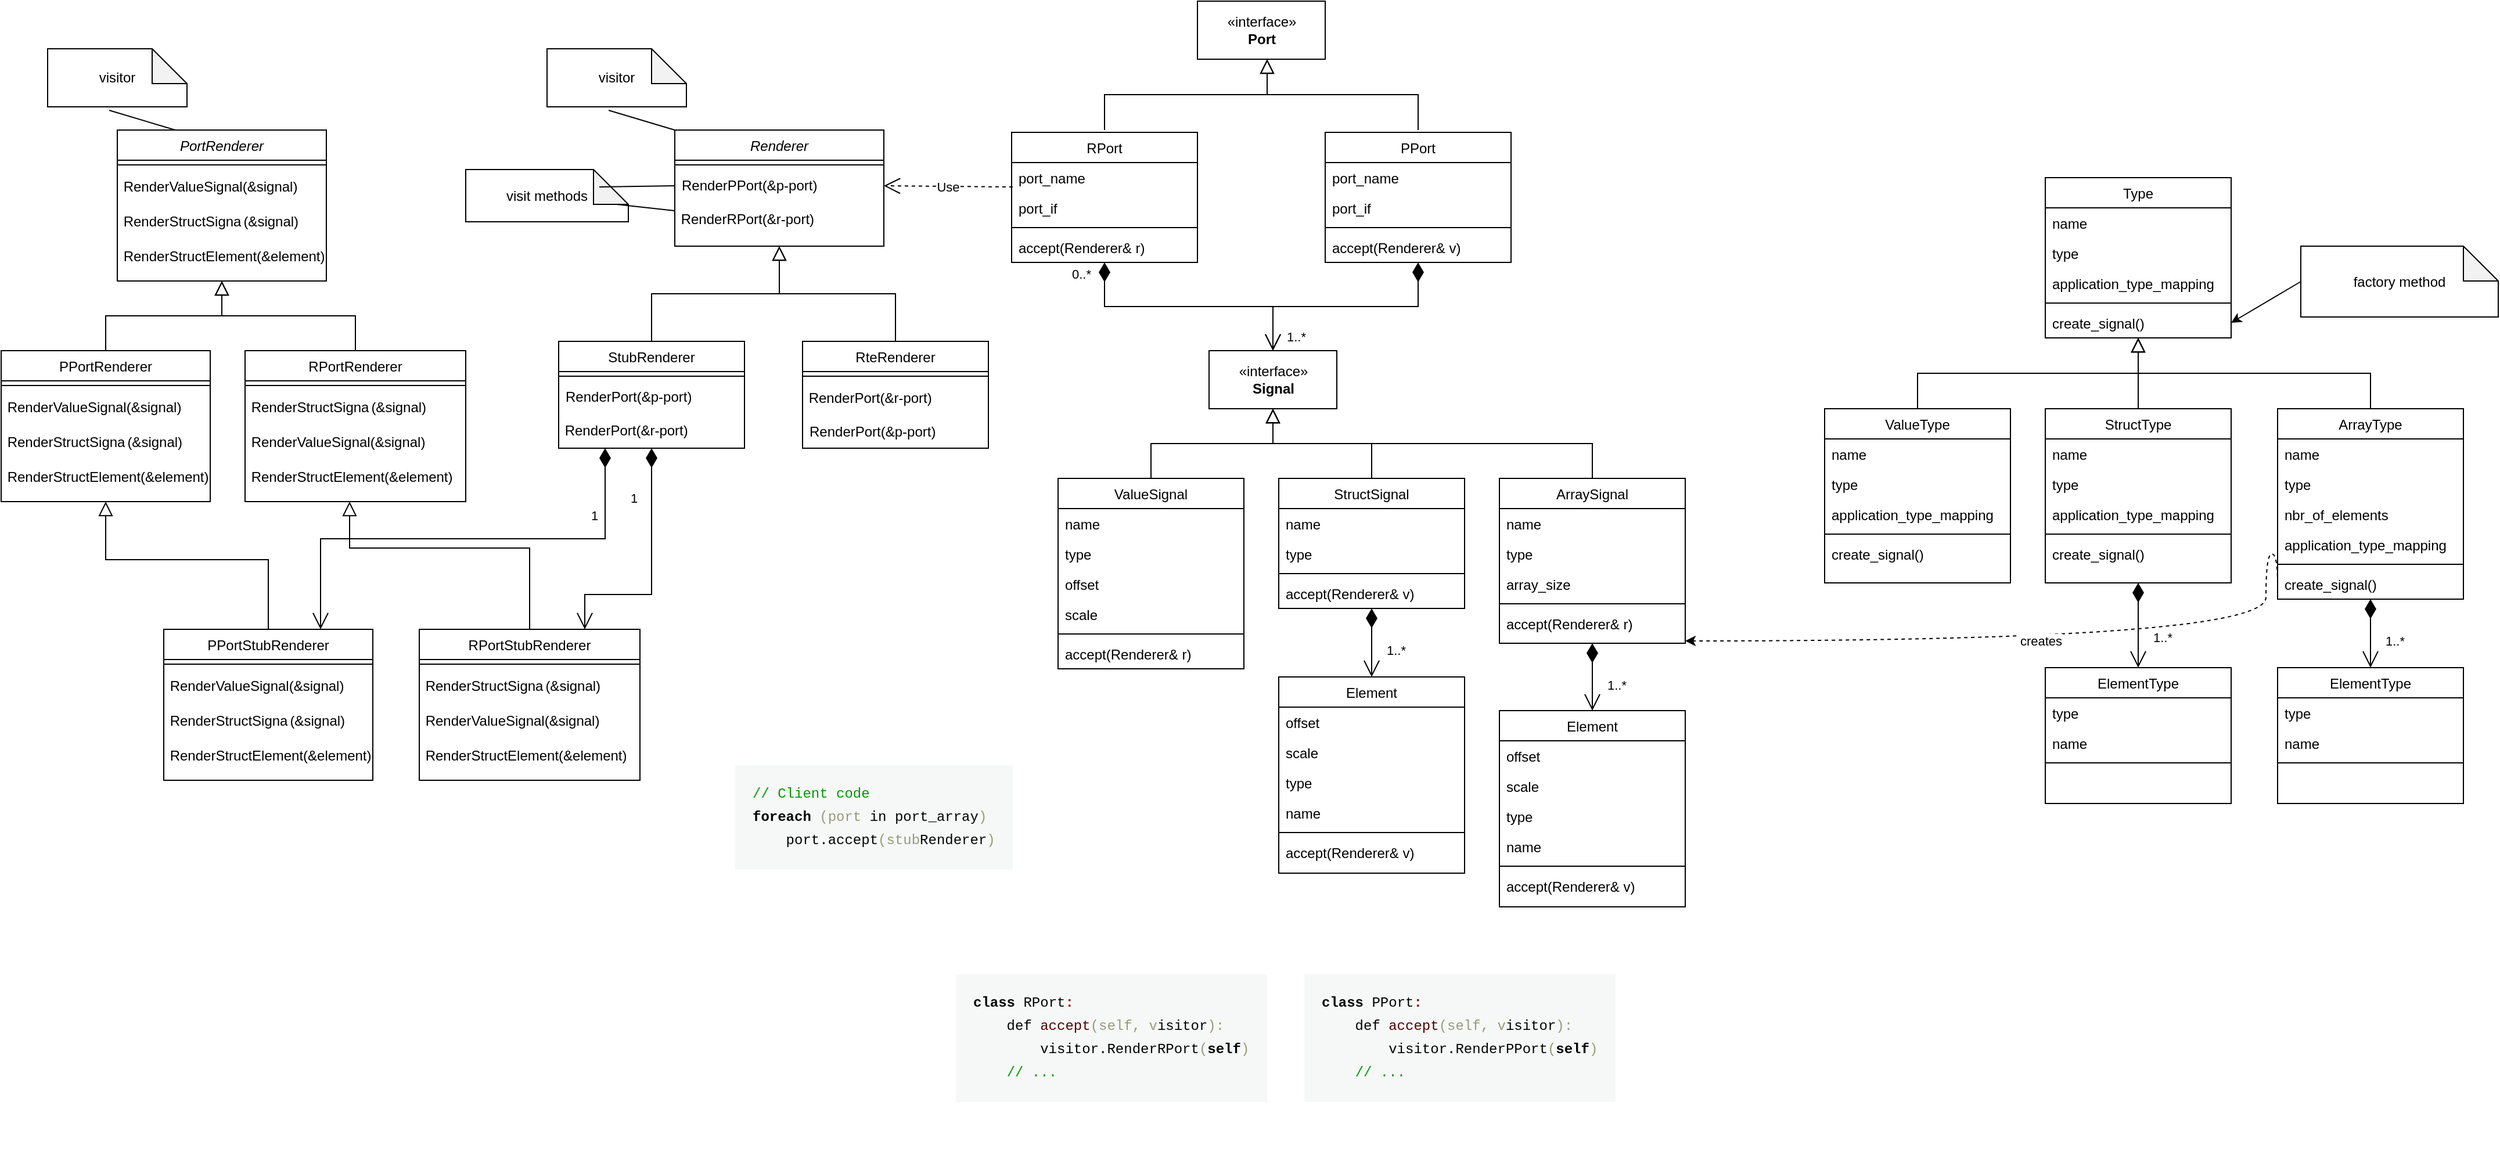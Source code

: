 <mxfile version="17.2.4" type="device" pages="2"><diagram id="C5RBs43oDa-KdzZeNtuy" name="Page-1"><mxGraphModel dx="2397" dy="819" grid="1" gridSize="10" guides="1" tooltips="1" connect="1" arrows="1" fold="1" page="1" pageScale="1" pageWidth="1169" pageHeight="827" math="0" shadow="0"><root><mxCell id="WIyWlLk6GJQsqaUBKTNV-0"/><mxCell id="WIyWlLk6GJQsqaUBKTNV-1" parent="WIyWlLk6GJQsqaUBKTNV-0"/><mxCell id="zkfFHV4jXpPFQw0GAbJ--0" value="Renderer" style="swimlane;fontStyle=2;align=center;verticalAlign=top;childLayout=stackLayout;horizontal=1;startSize=26;horizontalStack=0;resizeParent=1;resizeLast=0;collapsible=1;marginBottom=0;rounded=0;shadow=0;strokeWidth=1;" parent="WIyWlLk6GJQsqaUBKTNV-1" vertex="1"><mxGeometry x="240" y="140" width="180" height="100" as="geometry"><mxRectangle x="230" y="140" width="160" height="26" as="alternateBounds"/></mxGeometry></mxCell><mxCell id="zkfFHV4jXpPFQw0GAbJ--4" value="" style="line;html=1;strokeWidth=1;align=left;verticalAlign=middle;spacingTop=-1;spacingLeft=3;spacingRight=3;rotatable=0;labelPosition=right;points=[];portConstraint=eastwest;" parent="zkfFHV4jXpPFQw0GAbJ--0" vertex="1"><mxGeometry y="26" width="180" height="8" as="geometry"/></mxCell><mxCell id="zkfFHV4jXpPFQw0GAbJ--5" value="RenderPPort(&amp;p-port)" style="text;align=left;verticalAlign=top;spacingLeft=4;spacingRight=4;overflow=hidden;rotatable=0;points=[[0,0.5],[1,0.5]];portConstraint=eastwest;" parent="zkfFHV4jXpPFQw0GAbJ--0" vertex="1"><mxGeometry y="34" width="180" height="28" as="geometry"/></mxCell><mxCell id="8dY0tRHjVXAGe1kGgjkL-0" value="&amp;nbsp;RenderRPort(&amp;amp;r-port)" style="text;html=1;strokeColor=none;fillColor=none;align=left;verticalAlign=middle;whiteSpace=wrap;rounded=0;" parent="zkfFHV4jXpPFQw0GAbJ--0" vertex="1"><mxGeometry y="62" width="180" height="30" as="geometry"/></mxCell><mxCell id="zkfFHV4jXpPFQw0GAbJ--6" value="StubRenderer" style="swimlane;fontStyle=0;align=center;verticalAlign=top;childLayout=stackLayout;horizontal=1;startSize=26;horizontalStack=0;resizeParent=1;resizeLast=0;collapsible=1;marginBottom=0;rounded=0;shadow=0;strokeWidth=1;" parent="WIyWlLk6GJQsqaUBKTNV-1" vertex="1"><mxGeometry x="140" y="322" width="160" height="92" as="geometry"><mxRectangle x="130" y="380" width="160" height="26" as="alternateBounds"/></mxGeometry></mxCell><mxCell id="zkfFHV4jXpPFQw0GAbJ--9" value="" style="line;html=1;strokeWidth=1;align=left;verticalAlign=middle;spacingTop=-1;spacingLeft=3;spacingRight=3;rotatable=0;labelPosition=right;points=[];portConstraint=eastwest;" parent="zkfFHV4jXpPFQw0GAbJ--6" vertex="1"><mxGeometry y="26" width="160" height="8" as="geometry"/></mxCell><mxCell id="8dY0tRHjVXAGe1kGgjkL-46" value="RenderPort(&amp;p-port)" style="text;align=left;verticalAlign=top;spacingLeft=4;spacingRight=4;overflow=hidden;rotatable=0;points=[[0,0.5],[1,0.5]];portConstraint=eastwest;" parent="zkfFHV4jXpPFQw0GAbJ--6" vertex="1"><mxGeometry y="34" width="160" height="28" as="geometry"/></mxCell><mxCell id="8dY0tRHjVXAGe1kGgjkL-47" value="&amp;nbsp;RenderPort(&amp;amp;r-port)" style="text;html=1;strokeColor=none;fillColor=none;align=left;verticalAlign=middle;whiteSpace=wrap;rounded=0;" parent="zkfFHV4jXpPFQw0GAbJ--6" vertex="1"><mxGeometry y="62" width="160" height="30" as="geometry"/></mxCell><mxCell id="zkfFHV4jXpPFQw0GAbJ--12" value="" style="endArrow=block;endSize=10;endFill=0;shadow=0;strokeWidth=1;rounded=0;edgeStyle=elbowEdgeStyle;elbow=vertical;" parent="WIyWlLk6GJQsqaUBKTNV-1" source="zkfFHV4jXpPFQw0GAbJ--6" target="zkfFHV4jXpPFQw0GAbJ--0" edge="1"><mxGeometry width="160" relative="1" as="geometry"><mxPoint x="280" y="223" as="sourcePoint"/><mxPoint x="280" y="223" as="targetPoint"/></mxGeometry></mxCell><mxCell id="zkfFHV4jXpPFQw0GAbJ--13" value="RteRenderer" style="swimlane;fontStyle=0;align=center;verticalAlign=top;childLayout=stackLayout;horizontal=1;startSize=26;horizontalStack=0;resizeParent=1;resizeLast=0;collapsible=1;marginBottom=0;rounded=0;shadow=0;strokeWidth=1;" parent="WIyWlLk6GJQsqaUBKTNV-1" vertex="1"><mxGeometry x="350" y="322" width="160" height="92" as="geometry"><mxRectangle x="340" y="380" width="170" height="26" as="alternateBounds"/></mxGeometry></mxCell><mxCell id="zkfFHV4jXpPFQw0GAbJ--15" value="" style="line;html=1;strokeWidth=1;align=left;verticalAlign=middle;spacingTop=-1;spacingLeft=3;spacingRight=3;rotatable=0;labelPosition=right;points=[];portConstraint=eastwest;" parent="zkfFHV4jXpPFQw0GAbJ--13" vertex="1"><mxGeometry y="26" width="160" height="8" as="geometry"/></mxCell><mxCell id="8dY0tRHjVXAGe1kGgjkL-49" value="&amp;nbsp;RenderPort(&amp;amp;r-port)" style="text;html=1;strokeColor=none;fillColor=none;align=left;verticalAlign=middle;whiteSpace=wrap;rounded=0;" parent="zkfFHV4jXpPFQw0GAbJ--13" vertex="1"><mxGeometry y="34" width="160" height="30" as="geometry"/></mxCell><mxCell id="8dY0tRHjVXAGe1kGgjkL-48" value="RenderPort(&amp;p-port)" style="text;align=left;verticalAlign=top;spacingLeft=4;spacingRight=4;overflow=hidden;rotatable=0;points=[[0,0.5],[1,0.5]];portConstraint=eastwest;" parent="zkfFHV4jXpPFQw0GAbJ--13" vertex="1"><mxGeometry y="64" width="160" height="28" as="geometry"/></mxCell><mxCell id="zkfFHV4jXpPFQw0GAbJ--16" value="" style="endArrow=block;endSize=10;endFill=0;shadow=0;strokeWidth=1;rounded=0;edgeStyle=elbowEdgeStyle;elbow=vertical;" parent="WIyWlLk6GJQsqaUBKTNV-1" source="zkfFHV4jXpPFQw0GAbJ--13" target="zkfFHV4jXpPFQw0GAbJ--0" edge="1"><mxGeometry width="160" relative="1" as="geometry"><mxPoint x="290" y="393" as="sourcePoint"/><mxPoint x="390" y="291" as="targetPoint"/></mxGeometry></mxCell><mxCell id="8dY0tRHjVXAGe1kGgjkL-1" value="visitor" style="shape=note;whiteSpace=wrap;html=1;backgroundOutline=1;darkOpacity=0.05;" parent="WIyWlLk6GJQsqaUBKTNV-1" vertex="1"><mxGeometry x="130" y="70" width="120" height="50" as="geometry"/></mxCell><mxCell id="8dY0tRHjVXAGe1kGgjkL-2" value="" style="endArrow=none;html=1;rounded=0;entryX=0.442;entryY=1.06;entryDx=0;entryDy=0;entryPerimeter=0;exitX=0;exitY=0;exitDx=0;exitDy=0;" parent="WIyWlLk6GJQsqaUBKTNV-1" source="zkfFHV4jXpPFQw0GAbJ--0" target="8dY0tRHjVXAGe1kGgjkL-1" edge="1"><mxGeometry width="50" height="50" relative="1" as="geometry"><mxPoint x="470" y="390" as="sourcePoint"/><mxPoint x="520" y="340" as="targetPoint"/></mxGeometry></mxCell><mxCell id="8dY0tRHjVXAGe1kGgjkL-8" value="visit methods" style="shape=note;whiteSpace=wrap;html=1;backgroundOutline=1;darkOpacity=0.05;align=center;" parent="WIyWlLk6GJQsqaUBKTNV-1" vertex="1"><mxGeometry x="60" y="174" width="140" height="45" as="geometry"/></mxCell><mxCell id="8dY0tRHjVXAGe1kGgjkL-9" value="" style="endArrow=none;html=1;rounded=0;entryX=0;entryY=0;entryDx=115;entryDy=15;entryPerimeter=0;exitX=0;exitY=0.5;exitDx=0;exitDy=0;" parent="WIyWlLk6GJQsqaUBKTNV-1" source="zkfFHV4jXpPFQw0GAbJ--5" target="8dY0tRHjVXAGe1kGgjkL-8" edge="1"><mxGeometry width="50" height="50" relative="1" as="geometry"><mxPoint x="220" y="260" as="sourcePoint"/><mxPoint x="163.04" y="113" as="targetPoint"/></mxGeometry></mxCell><mxCell id="8dY0tRHjVXAGe1kGgjkL-10" value="" style="endArrow=none;html=1;rounded=0;entryX=0;entryY=0.25;entryDx=0;entryDy=0;exitX=0;exitY=0;exitDx=130;exitDy=30;exitPerimeter=0;" parent="WIyWlLk6GJQsqaUBKTNV-1" source="8dY0tRHjVXAGe1kGgjkL-8" target="8dY0tRHjVXAGe1kGgjkL-0" edge="1"><mxGeometry width="50" height="50" relative="1" as="geometry"><mxPoint x="350" y="380" as="sourcePoint"/><mxPoint x="400" y="330" as="targetPoint"/></mxGeometry></mxCell><mxCell id="8dY0tRHjVXAGe1kGgjkL-41" value="&lt;pre class=&quot;code cm-s-default CodeMirror&quot; lang=&quot;pseudocode&quot; style=&quot;box-sizing: border-box ; font-family: &amp;#34;menlo&amp;#34; , &amp;#34;fira code&amp;#34; , &amp;#34;monaco&amp;#34; , &amp;#34;consolas&amp;#34; , &amp;#34;courier new&amp;#34; , monospace ; font-size: 0.75rem ; margin-top: 0px ; margin-bottom: 1rem ; overflow: auto ; line-height: 1.25rem ; height: auto ; direction: ltr ; position: relative ; background: rgb(246 , 248 , 248) ; padding: 15px ; text-align: left ; font-style: normal ; letter-spacing: normal ; text-indent: 0px ; text-transform: none ; word-spacing: 0px&quot;&gt;&lt;span class=&quot;cm-keyword&quot; style=&quot;color: rgb(0 , 0 , 0) ; font-weight: 700 ; box-sizing: border-box&quot;&gt;class&lt;/span&gt; RPort&lt;span class=&quot;cm-def1&quot; style=&quot;color: rgb(153 , 0 , 0) ; font-weight: 700 ; box-sizing: border-box&quot;&gt;:&lt;/span&gt;&lt;br&gt;    def &lt;span class=&quot;cm-def3&quot; style=&quot;color: rgb(85 , 0 , 0) ; font-weight: 400 ; box-sizing: border-box&quot;&gt;accept&lt;/span&gt;&lt;span class=&quot;cm-bracket&quot; style=&quot;color: rgb(153 , 153 , 119) ; font-weight: 400 ; box-sizing: border-box&quot;&gt;(self, v&lt;/span&gt;&lt;span class=&quot;cm-variable&quot; style=&quot;color: rgb(0 , 0 , 0) ; font-weight: 400 ; box-sizing: border-box&quot;&gt;isitor&lt;/span&gt;&lt;span class=&quot;cm-bracket&quot; style=&quot;color: rgb(153 , 153 , 119) ; font-weight: 400 ; box-sizing: border-box&quot;&gt;):&lt;/span&gt;&lt;br&gt;        &lt;span class=&quot;cm-variable&quot; style=&quot;color: rgb(0 , 0 , 0) ; font-weight: 400 ; box-sizing: border-box&quot;&gt;visitor&lt;/span&gt;.RenderRPort&lt;span class=&quot;cm-bracket&quot; style=&quot;color: rgb(153 , 153 , 119) ; font-weight: 400 ; box-sizing: border-box&quot;&gt;(&lt;/span&gt;&lt;span class=&quot;cm-bracket&quot; style=&quot;box-sizing: border-box&quot;&gt;&lt;b&gt;self&lt;/b&gt;&lt;/span&gt;&lt;span class=&quot;cm-bracket&quot; style=&quot;color: rgb(153 , 153 , 119) ; font-weight: 400 ; box-sizing: border-box&quot;&gt;)&lt;/span&gt;&lt;br&gt;    &lt;span class=&quot;cm-comment&quot; style=&quot;color: rgb(0 , 153 , 0) ; font-weight: 400 ; box-sizing: border-box&quot;&gt;// ...&lt;/span&gt;&lt;/pre&gt;" style="text;whiteSpace=wrap;html=1;" parent="WIyWlLk6GJQsqaUBKTNV-1" vertex="1"><mxGeometry x="480" y="860" width="260" height="160" as="geometry"/></mxCell><mxCell id="8dY0tRHjVXAGe1kGgjkL-43" value="&lt;pre class=&quot;code cm-s-default CodeMirror&quot; lang=&quot;pseudocode&quot; style=&quot;box-sizing: border-box ; font-family: &amp;#34;menlo&amp;#34; , &amp;#34;fira code&amp;#34; , &amp;#34;monaco&amp;#34; , &amp;#34;consolas&amp;#34; , &amp;#34;courier new&amp;#34; , monospace ; font-size: 0.75rem ; margin-top: 0px ; margin-bottom: 1rem ; overflow: auto ; line-height: 1.25rem ; height: auto ; direction: ltr ; position: relative ; background: rgb(246 , 248 , 248) ; padding: 15px ; text-align: left ; font-style: normal ; letter-spacing: normal ; text-indent: 0px ; text-transform: none ; word-spacing: 0px&quot;&gt;&lt;span class=&quot;cm-keyword&quot; style=&quot;color: rgb(0 , 0 , 0) ; font-weight: 700 ; box-sizing: border-box&quot;&gt;class&lt;/span&gt; PPort&lt;span class=&quot;cm-def1&quot; style=&quot;color: rgb(153 , 0 , 0) ; font-weight: 700 ; box-sizing: border-box&quot;&gt;:&lt;/span&gt;&lt;br&gt;    def &lt;span class=&quot;cm-def3&quot; style=&quot;color: rgb(85 , 0 , 0) ; font-weight: 400 ; box-sizing: border-box&quot;&gt;accept&lt;/span&gt;&lt;span class=&quot;cm-bracket&quot; style=&quot;color: rgb(153 , 153 , 119) ; font-weight: 400 ; box-sizing: border-box&quot;&gt;(self, v&lt;/span&gt;&lt;span class=&quot;cm-variable&quot; style=&quot;color: rgb(0 , 0 , 0) ; font-weight: 400 ; box-sizing: border-box&quot;&gt;isitor&lt;/span&gt;&lt;span class=&quot;cm-bracket&quot; style=&quot;color: rgb(153 , 153 , 119) ; font-weight: 400 ; box-sizing: border-box&quot;&gt;):&lt;/span&gt;&lt;br&gt;        &lt;span class=&quot;cm-variable&quot; style=&quot;color: rgb(0 , 0 , 0) ; font-weight: 400 ; box-sizing: border-box&quot;&gt;visitor&lt;/span&gt;.RenderPPort&lt;span class=&quot;cm-bracket&quot; style=&quot;color: rgb(153 , 153 , 119) ; font-weight: 400 ; box-sizing: border-box&quot;&gt;(&lt;/span&gt;&lt;span class=&quot;cm-bracket&quot; style=&quot;box-sizing: border-box&quot;&gt;&lt;b&gt;self&lt;/b&gt;&lt;/span&gt;&lt;span class=&quot;cm-bracket&quot; style=&quot;color: rgb(153 , 153 , 119) ; font-weight: 400 ; box-sizing: border-box&quot;&gt;)&lt;/span&gt;&lt;br&gt;    &lt;span class=&quot;cm-comment&quot; style=&quot;color: rgb(0 , 153 , 0) ; font-weight: 400 ; box-sizing: border-box&quot;&gt;// ...&lt;/span&gt;&lt;/pre&gt;" style="text;whiteSpace=wrap;html=1;" parent="WIyWlLk6GJQsqaUBKTNV-1" vertex="1"><mxGeometry x="780" y="860" width="260" height="160" as="geometry"/></mxCell><mxCell id="8dY0tRHjVXAGe1kGgjkL-45" value="&lt;pre class=&quot;code cm-s-default CodeMirror&quot; lang=&quot;pseudocode&quot; style=&quot;box-sizing: border-box ; font-family: &amp;#34;menlo&amp;#34; , &amp;#34;fira code&amp;#34; , &amp;#34;monaco&amp;#34; , &amp;#34;consolas&amp;#34; , &amp;#34;courier new&amp;#34; , monospace ; font-size: 0.75rem ; margin-top: 0px ; margin-bottom: 1rem ; overflow: auto ; line-height: 1.25rem ; height: auto ; direction: ltr ; position: relative ; background: rgb(246 , 248 , 248) ; padding: 15px ; text-align: left ; font-style: normal ; font-weight: 400 ; letter-spacing: normal ; text-indent: 0px ; text-transform: none ; word-spacing: 0px&quot;&gt;&lt;span class=&quot;cm-doc&quot; style=&quot;color: rgb(0 , 153 , 0) ; box-sizing: border-box&quot;&gt;// Client code&lt;/span&gt;&lt;br&gt;&lt;span class=&quot;cm-keyword&quot; style=&quot;color: rgb(0 , 0 , 0) ; box-sizing: border-box ; font-weight: 700&quot;&gt;foreach&lt;/span&gt; &lt;span class=&quot;cm-bracket&quot; style=&quot;color: rgb(153 , 153 , 119) ; box-sizing: border-box&quot;&gt;(port&lt;/span&gt; &lt;span class=&quot;cm-variable&quot; style=&quot;color: rgb(0 , 0 , 0) ; box-sizing: border-box&quot;&gt;in&lt;/span&gt; port_array&lt;span class=&quot;cm-bracket&quot; style=&quot;color: rgb(153 , 153 , 119) ; box-sizing: border-box&quot;&gt;)&lt;/span&gt;&lt;br&gt;    port.&lt;span class=&quot;cm-variable&quot; style=&quot;color: rgb(0 , 0 , 0) ; box-sizing: border-box&quot;&gt;accept&lt;/span&gt;&lt;span class=&quot;cm-bracket&quot; style=&quot;color: rgb(153 , 153 , 119) ; box-sizing: border-box&quot;&gt;(stub&lt;/span&gt;&lt;span class=&quot;cm-bracket&quot; style=&quot;box-sizing: border-box&quot;&gt;Renderer&lt;/span&gt;&lt;span class=&quot;cm-bracket&quot; style=&quot;color: rgb(153 , 153 , 119) ; box-sizing: border-box&quot;&gt;)&lt;/span&gt;&lt;/pre&gt;" style="text;whiteSpace=wrap;html=1;" parent="WIyWlLk6GJQsqaUBKTNV-1" vertex="1"><mxGeometry x="290" y="680" width="250" height="120" as="geometry"/></mxCell><mxCell id="SlnNn4bfYAW2mifVhPHm-0" value="Use" style="endArrow=open;endSize=12;dashed=1;html=1;rounded=0;entryX=1;entryY=0.5;entryDx=0;entryDy=0;exitX=0.006;exitY=0.808;exitDx=0;exitDy=0;exitPerimeter=0;" parent="WIyWlLk6GJQsqaUBKTNV-1" source="VFuQLOB2kLjYVNAGtJbk-1" target="zkfFHV4jXpPFQw0GAbJ--5" edge="1"><mxGeometry width="160" relative="1" as="geometry"><mxPoint x="696" y="186.988" as="sourcePoint"/><mxPoint x="530" y="440" as="targetPoint"/></mxGeometry></mxCell><mxCell id="VFuQLOB2kLjYVNAGtJbk-0" value="RPort" style="swimlane;fontStyle=0;align=center;verticalAlign=top;childLayout=stackLayout;horizontal=1;startSize=26;horizontalStack=0;resizeParent=1;resizeLast=0;collapsible=1;marginBottom=0;rounded=0;shadow=0;strokeWidth=1;" parent="WIyWlLk6GJQsqaUBKTNV-1" vertex="1"><mxGeometry x="530" y="142" width="160" height="112" as="geometry"><mxRectangle x="550" y="140" width="160" height="26" as="alternateBounds"/></mxGeometry></mxCell><mxCell id="VFuQLOB2kLjYVNAGtJbk-1" value="port_name" style="text;align=left;verticalAlign=top;spacingLeft=4;spacingRight=4;overflow=hidden;rotatable=0;points=[[0,0.5],[1,0.5]];portConstraint=eastwest;" parent="VFuQLOB2kLjYVNAGtJbk-0" vertex="1"><mxGeometry y="26" width="160" height="26" as="geometry"/></mxCell><mxCell id="VFuQLOB2kLjYVNAGtJbk-2" value="port_if" style="text;align=left;verticalAlign=top;spacingLeft=4;spacingRight=4;overflow=hidden;rotatable=0;points=[[0,0.5],[1,0.5]];portConstraint=eastwest;rounded=0;shadow=0;html=0;" parent="VFuQLOB2kLjYVNAGtJbk-0" vertex="1"><mxGeometry y="52" width="160" height="26" as="geometry"/></mxCell><mxCell id="VFuQLOB2kLjYVNAGtJbk-3" value="" style="line;html=1;strokeWidth=1;align=left;verticalAlign=middle;spacingTop=-1;spacingLeft=3;spacingRight=3;rotatable=0;labelPosition=right;points=[];portConstraint=eastwest;" parent="VFuQLOB2kLjYVNAGtJbk-0" vertex="1"><mxGeometry y="78" width="160" height="8" as="geometry"/></mxCell><mxCell id="VFuQLOB2kLjYVNAGtJbk-4" value="accept(Renderer&amp; r)" style="text;strokeColor=none;fillColor=none;align=left;verticalAlign=top;spacingLeft=4;spacingRight=4;overflow=hidden;rotatable=0;points=[[0,0.5],[1,0.5]];portConstraint=eastwest;" parent="VFuQLOB2kLjYVNAGtJbk-0" vertex="1"><mxGeometry y="86" width="160" height="26" as="geometry"/></mxCell><mxCell id="VFuQLOB2kLjYVNAGtJbk-5" value="PPort" style="swimlane;fontStyle=0;align=center;verticalAlign=top;childLayout=stackLayout;horizontal=1;startSize=26;horizontalStack=0;resizeParent=1;resizeLast=0;collapsible=1;marginBottom=0;rounded=0;shadow=0;strokeWidth=1;" parent="WIyWlLk6GJQsqaUBKTNV-1" vertex="1"><mxGeometry x="800" y="142" width="160" height="112" as="geometry"><mxRectangle x="550" y="140" width="160" height="26" as="alternateBounds"/></mxGeometry></mxCell><mxCell id="VFuQLOB2kLjYVNAGtJbk-6" value="port_name" style="text;align=left;verticalAlign=top;spacingLeft=4;spacingRight=4;overflow=hidden;rotatable=0;points=[[0,0.5],[1,0.5]];portConstraint=eastwest;" parent="VFuQLOB2kLjYVNAGtJbk-5" vertex="1"><mxGeometry y="26" width="160" height="26" as="geometry"/></mxCell><mxCell id="VFuQLOB2kLjYVNAGtJbk-7" value="port_if" style="text;align=left;verticalAlign=top;spacingLeft=4;spacingRight=4;overflow=hidden;rotatable=0;points=[[0,0.5],[1,0.5]];portConstraint=eastwest;rounded=0;shadow=0;html=0;" parent="VFuQLOB2kLjYVNAGtJbk-5" vertex="1"><mxGeometry y="52" width="160" height="26" as="geometry"/></mxCell><mxCell id="VFuQLOB2kLjYVNAGtJbk-8" value="" style="line;html=1;strokeWidth=1;align=left;verticalAlign=middle;spacingTop=-1;spacingLeft=3;spacingRight=3;rotatable=0;labelPosition=right;points=[];portConstraint=eastwest;" parent="VFuQLOB2kLjYVNAGtJbk-5" vertex="1"><mxGeometry y="78" width="160" height="8" as="geometry"/></mxCell><mxCell id="VFuQLOB2kLjYVNAGtJbk-9" value="accept(Renderer&amp; v)" style="text;strokeColor=none;fillColor=none;align=left;verticalAlign=top;spacingLeft=4;spacingRight=4;overflow=hidden;rotatable=0;points=[[0,0.5],[1,0.5]];portConstraint=eastwest;" parent="VFuQLOB2kLjYVNAGtJbk-5" vertex="1"><mxGeometry y="86" width="160" height="26" as="geometry"/></mxCell><mxCell id="VFuQLOB2kLjYVNAGtJbk-10" value="" style="endArrow=block;endSize=10;endFill=0;shadow=0;strokeWidth=1;rounded=0;edgeStyle=elbowEdgeStyle;elbow=vertical;" parent="WIyWlLk6GJQsqaUBKTNV-1" edge="1"><mxGeometry width="160" relative="1" as="geometry"><mxPoint x="610" y="140" as="sourcePoint"/><mxPoint x="750" y="79" as="targetPoint"/></mxGeometry></mxCell><mxCell id="VFuQLOB2kLjYVNAGtJbk-11" value="" style="endArrow=block;endSize=10;endFill=0;shadow=0;strokeWidth=1;rounded=0;edgeStyle=elbowEdgeStyle;elbow=vertical;" parent="WIyWlLk6GJQsqaUBKTNV-1" edge="1"><mxGeometry width="160" relative="1" as="geometry"><mxPoint x="880" y="140" as="sourcePoint"/><mxPoint x="750" y="79" as="targetPoint"/></mxGeometry></mxCell><mxCell id="VFuQLOB2kLjYVNAGtJbk-12" value="ValueSignal" style="swimlane;fontStyle=0;align=center;verticalAlign=top;childLayout=stackLayout;horizontal=1;startSize=26;horizontalStack=0;resizeParent=1;resizeLast=0;collapsible=1;marginBottom=0;rounded=0;shadow=0;strokeWidth=1;" parent="WIyWlLk6GJQsqaUBKTNV-1" vertex="1"><mxGeometry x="570" y="440" width="160" height="164" as="geometry"><mxRectangle x="550" y="140" width="160" height="26" as="alternateBounds"/></mxGeometry></mxCell><mxCell id="VFuQLOB2kLjYVNAGtJbk-13" value="name" style="text;align=left;verticalAlign=top;spacingLeft=4;spacingRight=4;overflow=hidden;rotatable=0;points=[[0,0.5],[1,0.5]];portConstraint=eastwest;rounded=0;shadow=0;html=0;" parent="VFuQLOB2kLjYVNAGtJbk-12" vertex="1"><mxGeometry y="26" width="160" height="26" as="geometry"/></mxCell><mxCell id="VFuQLOB2kLjYVNAGtJbk-14" value="type" style="text;align=left;verticalAlign=top;spacingLeft=4;spacingRight=4;overflow=hidden;rotatable=0;points=[[0,0.5],[1,0.5]];portConstraint=eastwest;rounded=0;shadow=0;html=0;" parent="VFuQLOB2kLjYVNAGtJbk-12" vertex="1"><mxGeometry y="52" width="160" height="26" as="geometry"/></mxCell><mxCell id="VFuQLOB2kLjYVNAGtJbk-15" value="offset" style="text;strokeColor=none;fillColor=none;align=left;verticalAlign=top;spacingLeft=4;spacingRight=4;overflow=hidden;rotatable=0;points=[[0,0.5],[1,0.5]];portConstraint=eastwest;" parent="VFuQLOB2kLjYVNAGtJbk-12" vertex="1"><mxGeometry y="78" width="160" height="26" as="geometry"/></mxCell><mxCell id="VFuQLOB2kLjYVNAGtJbk-16" value="scale" style="text;align=left;verticalAlign=top;spacingLeft=4;spacingRight=4;overflow=hidden;rotatable=0;points=[[0,0.5],[1,0.5]];portConstraint=eastwest;rounded=0;shadow=0;html=0;" parent="VFuQLOB2kLjYVNAGtJbk-12" vertex="1"><mxGeometry y="104" width="160" height="26" as="geometry"/></mxCell><mxCell id="VFuQLOB2kLjYVNAGtJbk-17" value="" style="line;html=1;strokeWidth=1;align=left;verticalAlign=middle;spacingTop=-1;spacingLeft=3;spacingRight=3;rotatable=0;labelPosition=right;points=[];portConstraint=eastwest;" parent="VFuQLOB2kLjYVNAGtJbk-12" vertex="1"><mxGeometry y="130" width="160" height="8" as="geometry"/></mxCell><mxCell id="VFuQLOB2kLjYVNAGtJbk-18" value="accept(Renderer&amp; r)" style="text;strokeColor=none;fillColor=none;align=left;verticalAlign=top;spacingLeft=4;spacingRight=4;overflow=hidden;rotatable=0;points=[[0,0.5],[1,0.5]];portConstraint=eastwest;" parent="VFuQLOB2kLjYVNAGtJbk-12" vertex="1"><mxGeometry y="138" width="160" height="26" as="geometry"/></mxCell><mxCell id="VFuQLOB2kLjYVNAGtJbk-19" value="StructSignal" style="swimlane;fontStyle=0;align=center;verticalAlign=top;childLayout=stackLayout;horizontal=1;startSize=26;horizontalStack=0;resizeParent=1;resizeLast=0;collapsible=1;marginBottom=0;rounded=0;shadow=0;strokeWidth=1;" parent="WIyWlLk6GJQsqaUBKTNV-1" vertex="1"><mxGeometry x="760" y="440" width="160" height="112" as="geometry"><mxRectangle x="550" y="140" width="160" height="26" as="alternateBounds"/></mxGeometry></mxCell><mxCell id="VFuQLOB2kLjYVNAGtJbk-20" value="name" style="text;align=left;verticalAlign=top;spacingLeft=4;spacingRight=4;overflow=hidden;rotatable=0;points=[[0,0.5],[1,0.5]];portConstraint=eastwest;rounded=0;shadow=0;html=0;" parent="VFuQLOB2kLjYVNAGtJbk-19" vertex="1"><mxGeometry y="26" width="160" height="26" as="geometry"/></mxCell><mxCell id="VFuQLOB2kLjYVNAGtJbk-21" value="type" style="text;align=left;verticalAlign=top;spacingLeft=4;spacingRight=4;overflow=hidden;rotatable=0;points=[[0,0.5],[1,0.5]];portConstraint=eastwest;rounded=0;shadow=0;html=0;" parent="VFuQLOB2kLjYVNAGtJbk-19" vertex="1"><mxGeometry y="52" width="160" height="26" as="geometry"/></mxCell><mxCell id="VFuQLOB2kLjYVNAGtJbk-22" value="" style="line;html=1;strokeWidth=1;align=left;verticalAlign=middle;spacingTop=-1;spacingLeft=3;spacingRight=3;rotatable=0;labelPosition=right;points=[];portConstraint=eastwest;" parent="VFuQLOB2kLjYVNAGtJbk-19" vertex="1"><mxGeometry y="78" width="160" height="8" as="geometry"/></mxCell><mxCell id="VFuQLOB2kLjYVNAGtJbk-23" value="accept(Renderer&amp; v)" style="text;strokeColor=none;fillColor=none;align=left;verticalAlign=top;spacingLeft=4;spacingRight=4;overflow=hidden;rotatable=0;points=[[0,0.5],[1,0.5]];portConstraint=eastwest;" parent="VFuQLOB2kLjYVNAGtJbk-19" vertex="1"><mxGeometry y="86" width="160" height="26" as="geometry"/></mxCell><mxCell id="VFuQLOB2kLjYVNAGtJbk-24" value="" style="endArrow=block;endSize=10;endFill=0;shadow=0;strokeWidth=1;rounded=0;edgeStyle=elbowEdgeStyle;elbow=vertical;entryX=0.5;entryY=1;entryDx=0;entryDy=0;" parent="WIyWlLk6GJQsqaUBKTNV-1" source="VFuQLOB2kLjYVNAGtJbk-12" target="VFuQLOB2kLjYVNAGtJbk-35" edge="1"><mxGeometry width="160" relative="1" as="geometry"><mxPoint x="645" y="564" as="sourcePoint"/><mxPoint x="750" y="424" as="targetPoint"/></mxGeometry></mxCell><mxCell id="VFuQLOB2kLjYVNAGtJbk-25" value="" style="endArrow=block;endSize=10;endFill=0;shadow=0;strokeWidth=1;rounded=0;edgeStyle=elbowEdgeStyle;elbow=vertical;exitX=0.5;exitY=0;exitDx=0;exitDy=0;entryX=0.5;entryY=1;entryDx=0;entryDy=0;" parent="WIyWlLk6GJQsqaUBKTNV-1" source="VFuQLOB2kLjYVNAGtJbk-19" target="VFuQLOB2kLjYVNAGtJbk-35" edge="1"><mxGeometry width="160" relative="1" as="geometry"><mxPoint x="855" y="564" as="sourcePoint"/><mxPoint x="750" y="424" as="targetPoint"/></mxGeometry></mxCell><mxCell id="VFuQLOB2kLjYVNAGtJbk-26" value="Element" style="swimlane;fontStyle=0;align=center;verticalAlign=top;childLayout=stackLayout;horizontal=1;startSize=26;horizontalStack=0;resizeParent=1;resizeLast=0;collapsible=1;marginBottom=0;rounded=0;shadow=0;strokeWidth=1;" parent="WIyWlLk6GJQsqaUBKTNV-1" vertex="1"><mxGeometry x="760" y="611" width="160" height="169" as="geometry"><mxRectangle x="550" y="140" width="160" height="26" as="alternateBounds"/></mxGeometry></mxCell><mxCell id="VFuQLOB2kLjYVNAGtJbk-27" value="offset" style="text;strokeColor=none;fillColor=none;align=left;verticalAlign=top;spacingLeft=4;spacingRight=4;overflow=hidden;rotatable=0;points=[[0,0.5],[1,0.5]];portConstraint=eastwest;" parent="VFuQLOB2kLjYVNAGtJbk-26" vertex="1"><mxGeometry y="26" width="160" height="26" as="geometry"/></mxCell><mxCell id="VFuQLOB2kLjYVNAGtJbk-28" value="scale" style="text;align=left;verticalAlign=top;spacingLeft=4;spacingRight=4;overflow=hidden;rotatable=0;points=[[0,0.5],[1,0.5]];portConstraint=eastwest;rounded=0;shadow=0;html=0;" parent="VFuQLOB2kLjYVNAGtJbk-26" vertex="1"><mxGeometry y="52" width="160" height="26" as="geometry"/></mxCell><mxCell id="VFuQLOB2kLjYVNAGtJbk-29" value="type" style="text;align=left;verticalAlign=top;spacingLeft=4;spacingRight=4;overflow=hidden;rotatable=0;points=[[0,0.5],[1,0.5]];portConstraint=eastwest;rounded=0;shadow=0;html=0;" parent="VFuQLOB2kLjYVNAGtJbk-26" vertex="1"><mxGeometry y="78" width="160" height="26" as="geometry"/></mxCell><mxCell id="VFuQLOB2kLjYVNAGtJbk-30" value="name" style="text;align=left;verticalAlign=top;spacingLeft=4;spacingRight=4;overflow=hidden;rotatable=0;points=[[0,0.5],[1,0.5]];portConstraint=eastwest;rounded=0;shadow=0;html=0;" parent="VFuQLOB2kLjYVNAGtJbk-26" vertex="1"><mxGeometry y="104" width="160" height="26" as="geometry"/></mxCell><mxCell id="VFuQLOB2kLjYVNAGtJbk-31" value="" style="line;html=1;strokeWidth=1;align=left;verticalAlign=middle;spacingTop=-1;spacingLeft=3;spacingRight=3;rotatable=0;labelPosition=right;points=[];portConstraint=eastwest;" parent="VFuQLOB2kLjYVNAGtJbk-26" vertex="1"><mxGeometry y="130" width="160" height="8" as="geometry"/></mxCell><mxCell id="VFuQLOB2kLjYVNAGtJbk-32" value="accept(Renderer&amp; v)" style="text;strokeColor=none;fillColor=none;align=left;verticalAlign=top;spacingLeft=4;spacingRight=4;overflow=hidden;rotatable=0;points=[[0,0.5],[1,0.5]];portConstraint=eastwest;" parent="VFuQLOB2kLjYVNAGtJbk-26" vertex="1"><mxGeometry y="138" width="160" height="26" as="geometry"/></mxCell><mxCell id="VFuQLOB2kLjYVNAGtJbk-33" value="1..*" style="endArrow=open;html=1;endSize=12;startArrow=diamondThin;startSize=14;startFill=1;edgeStyle=orthogonalEdgeStyle;align=left;verticalAlign=bottom;rounded=0;exitX=0.5;exitY=1;exitDx=0;exitDy=0;entryX=0.5;entryY=0;entryDx=0;entryDy=0;" parent="WIyWlLk6GJQsqaUBKTNV-1" source="VFuQLOB2kLjYVNAGtJbk-5" target="VFuQLOB2kLjYVNAGtJbk-35" edge="1"><mxGeometry x="0.964" y="10" relative="1" as="geometry"><mxPoint x="950" y="420" as="sourcePoint"/><mxPoint x="750" y="304" as="targetPoint"/><mxPoint as="offset"/></mxGeometry></mxCell><mxCell id="VFuQLOB2kLjYVNAGtJbk-34" value="0..*" style="endArrow=open;html=1;endSize=12;startArrow=diamondThin;startSize=14;startFill=1;edgeStyle=orthogonalEdgeStyle;align=left;verticalAlign=bottom;rounded=0;exitX=0.5;exitY=1;exitDx=0;exitDy=0;entryX=0.5;entryY=0;entryDx=0;entryDy=0;" parent="WIyWlLk6GJQsqaUBKTNV-1" source="VFuQLOB2kLjYVNAGtJbk-0" target="VFuQLOB2kLjYVNAGtJbk-35" edge="1"><mxGeometry x="-0.829" y="-30" relative="1" as="geometry"><mxPoint x="890" y="220" as="sourcePoint"/><mxPoint x="750" y="304" as="targetPoint"/><mxPoint as="offset"/></mxGeometry></mxCell><mxCell id="VFuQLOB2kLjYVNAGtJbk-35" value="«interface»&lt;br&gt;&lt;b&gt;Signal&lt;/b&gt;" style="html=1;" parent="WIyWlLk6GJQsqaUBKTNV-1" vertex="1"><mxGeometry x="700" y="330" width="110" height="50" as="geometry"/></mxCell><mxCell id="VFuQLOB2kLjYVNAGtJbk-36" value="1..*" style="endArrow=open;html=1;endSize=12;startArrow=diamondThin;startSize=14;startFill=1;edgeStyle=orthogonalEdgeStyle;align=left;verticalAlign=bottom;rounded=0;" parent="WIyWlLk6GJQsqaUBKTNV-1" source="VFuQLOB2kLjYVNAGtJbk-19" target="VFuQLOB2kLjYVNAGtJbk-26" edge="1"><mxGeometry x="0.527" y="11" relative="1" as="geometry"><mxPoint x="890" y="264" as="sourcePoint"/><mxPoint x="765" y="340" as="targetPoint"/><mxPoint as="offset"/></mxGeometry></mxCell><mxCell id="VFuQLOB2kLjYVNAGtJbk-37" value="«interface»&lt;br&gt;&lt;b&gt;Port&lt;/b&gt;" style="html=1;" parent="WIyWlLk6GJQsqaUBKTNV-1" vertex="1"><mxGeometry x="690" y="29" width="110" height="50" as="geometry"/></mxCell><mxCell id="Hf_aouWbUmA9w03UEmvE-3" value="PortRenderer" style="swimlane;fontStyle=2;align=center;verticalAlign=top;childLayout=stackLayout;horizontal=1;startSize=26;horizontalStack=0;resizeParent=1;resizeLast=0;collapsible=1;marginBottom=0;rounded=0;shadow=0;strokeWidth=1;" parent="WIyWlLk6GJQsqaUBKTNV-1" vertex="1"><mxGeometry x="-240" y="140" width="180" height="130" as="geometry"><mxRectangle x="230" y="140" width="160" height="26" as="alternateBounds"/></mxGeometry></mxCell><mxCell id="Hf_aouWbUmA9w03UEmvE-4" value="" style="line;html=1;strokeWidth=1;align=left;verticalAlign=middle;spacingTop=-1;spacingLeft=3;spacingRight=3;rotatable=0;labelPosition=right;points=[];portConstraint=eastwest;" parent="Hf_aouWbUmA9w03UEmvE-3" vertex="1"><mxGeometry y="26" width="180" height="8" as="geometry"/></mxCell><mxCell id="Hf_aouWbUmA9w03UEmvE-7" value="&amp;nbsp;RenderValueSignal(&amp;amp;signal)" style="text;html=1;strokeColor=none;fillColor=none;align=left;verticalAlign=middle;whiteSpace=wrap;rounded=0;" parent="Hf_aouWbUmA9w03UEmvE-3" vertex="1"><mxGeometry y="34" width="180" height="30" as="geometry"/></mxCell><mxCell id="Hf_aouWbUmA9w03UEmvE-8" value="&amp;nbsp;RenderStructSigna&lt;span style=&quot;white-space: pre&quot;&gt;&#9;&lt;/span&gt;(&amp;amp;signal)" style="text;html=1;strokeColor=none;fillColor=none;align=left;verticalAlign=middle;whiteSpace=wrap;rounded=0;" parent="Hf_aouWbUmA9w03UEmvE-3" vertex="1"><mxGeometry y="64" width="180" height="30" as="geometry"/></mxCell><mxCell id="Hf_aouWbUmA9w03UEmvE-9" value="&amp;nbsp;RenderStructElement(&amp;amp;element)" style="text;html=1;strokeColor=none;fillColor=none;align=left;verticalAlign=middle;whiteSpace=wrap;rounded=0;" parent="Hf_aouWbUmA9w03UEmvE-3" vertex="1"><mxGeometry y="94" width="180" height="30" as="geometry"/></mxCell><mxCell id="Hf_aouWbUmA9w03UEmvE-10" value="PPortRenderer" style="swimlane;fontStyle=0;align=center;verticalAlign=top;childLayout=stackLayout;horizontal=1;startSize=26;horizontalStack=0;resizeParent=1;resizeLast=0;collapsible=1;marginBottom=0;rounded=0;shadow=0;strokeWidth=1;" parent="WIyWlLk6GJQsqaUBKTNV-1" vertex="1"><mxGeometry x="-340" y="330" width="180" height="130" as="geometry"><mxRectangle x="130" y="380" width="160" height="26" as="alternateBounds"/></mxGeometry></mxCell><mxCell id="Hf_aouWbUmA9w03UEmvE-11" value="" style="line;html=1;strokeWidth=1;align=left;verticalAlign=middle;spacingTop=-1;spacingLeft=3;spacingRight=3;rotatable=0;labelPosition=right;points=[];portConstraint=eastwest;" parent="Hf_aouWbUmA9w03UEmvE-10" vertex="1"><mxGeometry y="26" width="180" height="8" as="geometry"/></mxCell><mxCell id="hVCxrI_RM_V_JaC-kmZj-0" value="&amp;nbsp;RenderValueSignal(&amp;amp;signal)" style="text;html=1;strokeColor=none;fillColor=none;align=left;verticalAlign=middle;whiteSpace=wrap;rounded=0;" parent="Hf_aouWbUmA9w03UEmvE-10" vertex="1"><mxGeometry y="34" width="180" height="30" as="geometry"/></mxCell><mxCell id="hVCxrI_RM_V_JaC-kmZj-1" value="&amp;nbsp;RenderStructSigna&lt;span style=&quot;white-space: pre&quot;&gt;&#9;&lt;/span&gt;(&amp;amp;signal)" style="text;html=1;strokeColor=none;fillColor=none;align=left;verticalAlign=middle;whiteSpace=wrap;rounded=0;" parent="Hf_aouWbUmA9w03UEmvE-10" vertex="1"><mxGeometry y="64" width="180" height="30" as="geometry"/></mxCell><mxCell id="hVCxrI_RM_V_JaC-kmZj-2" value="&amp;nbsp;RenderStructElement(&amp;amp;element)" style="text;html=1;strokeColor=none;fillColor=none;align=left;verticalAlign=middle;whiteSpace=wrap;rounded=0;" parent="Hf_aouWbUmA9w03UEmvE-10" vertex="1"><mxGeometry y="94" width="180" height="30" as="geometry"/></mxCell><mxCell id="Hf_aouWbUmA9w03UEmvE-14" value="" style="endArrow=block;endSize=10;endFill=0;shadow=0;strokeWidth=1;rounded=0;edgeStyle=elbowEdgeStyle;elbow=vertical;" parent="WIyWlLk6GJQsqaUBKTNV-1" source="Hf_aouWbUmA9w03UEmvE-10" target="Hf_aouWbUmA9w03UEmvE-3" edge="1"><mxGeometry width="160" relative="1" as="geometry"><mxPoint x="-200" y="223" as="sourcePoint"/><mxPoint x="-200" y="223" as="targetPoint"/></mxGeometry></mxCell><mxCell id="Hf_aouWbUmA9w03UEmvE-15" value="RPortRenderer" style="swimlane;fontStyle=0;align=center;verticalAlign=top;childLayout=stackLayout;horizontal=1;startSize=26;horizontalStack=0;resizeParent=1;resizeLast=0;collapsible=1;marginBottom=0;rounded=0;shadow=0;strokeWidth=1;" parent="WIyWlLk6GJQsqaUBKTNV-1" vertex="1"><mxGeometry x="-130" y="330" width="190" height="130" as="geometry"><mxRectangle x="340" y="380" width="170" height="26" as="alternateBounds"/></mxGeometry></mxCell><mxCell id="Hf_aouWbUmA9w03UEmvE-16" value="" style="line;html=1;strokeWidth=1;align=left;verticalAlign=middle;spacingTop=-1;spacingLeft=3;spacingRight=3;rotatable=0;labelPosition=right;points=[];portConstraint=eastwest;" parent="Hf_aouWbUmA9w03UEmvE-15" vertex="1"><mxGeometry y="26" width="190" height="8" as="geometry"/></mxCell><mxCell id="hVCxrI_RM_V_JaC-kmZj-3" value="&amp;nbsp;RenderStructSigna&lt;span style=&quot;white-space: pre&quot;&gt;&#9;&lt;/span&gt;(&amp;amp;signal)" style="text;html=1;strokeColor=none;fillColor=none;align=left;verticalAlign=middle;whiteSpace=wrap;rounded=0;" parent="Hf_aouWbUmA9w03UEmvE-15" vertex="1"><mxGeometry y="34" width="190" height="30" as="geometry"/></mxCell><mxCell id="hVCxrI_RM_V_JaC-kmZj-4" value="&amp;nbsp;RenderValueSignal(&amp;amp;signal)" style="text;html=1;strokeColor=none;fillColor=none;align=left;verticalAlign=middle;whiteSpace=wrap;rounded=0;" parent="Hf_aouWbUmA9w03UEmvE-15" vertex="1"><mxGeometry y="64" width="190" height="30" as="geometry"/></mxCell><mxCell id="hVCxrI_RM_V_JaC-kmZj-5" value="&amp;nbsp;RenderStructElement(&amp;amp;element)" style="text;html=1;strokeColor=none;fillColor=none;align=left;verticalAlign=middle;whiteSpace=wrap;rounded=0;" parent="Hf_aouWbUmA9w03UEmvE-15" vertex="1"><mxGeometry y="94" width="190" height="30" as="geometry"/></mxCell><mxCell id="Hf_aouWbUmA9w03UEmvE-19" value="" style="endArrow=block;endSize=10;endFill=0;shadow=0;strokeWidth=1;rounded=0;edgeStyle=elbowEdgeStyle;elbow=vertical;" parent="WIyWlLk6GJQsqaUBKTNV-1" source="Hf_aouWbUmA9w03UEmvE-15" target="Hf_aouWbUmA9w03UEmvE-3" edge="1"><mxGeometry width="160" relative="1" as="geometry"><mxPoint x="-190" y="393" as="sourcePoint"/><mxPoint x="-90" y="291" as="targetPoint"/></mxGeometry></mxCell><mxCell id="hVCxrI_RM_V_JaC-kmZj-8" value="visitor" style="shape=note;whiteSpace=wrap;html=1;backgroundOutline=1;darkOpacity=0.05;" parent="WIyWlLk6GJQsqaUBKTNV-1" vertex="1"><mxGeometry x="-300" y="70" width="120" height="50" as="geometry"/></mxCell><mxCell id="hVCxrI_RM_V_JaC-kmZj-9" value="" style="endArrow=none;html=1;rounded=0;entryX=0.442;entryY=1.06;entryDx=0;entryDy=0;entryPerimeter=0;exitX=0;exitY=0;exitDx=0;exitDy=0;" parent="WIyWlLk6GJQsqaUBKTNV-1" target="hVCxrI_RM_V_JaC-kmZj-8" edge="1"><mxGeometry width="50" height="50" relative="1" as="geometry"><mxPoint x="-190" y="140" as="sourcePoint"/><mxPoint x="90" y="340" as="targetPoint"/></mxGeometry></mxCell><mxCell id="hVCxrI_RM_V_JaC-kmZj-11" value="RPortStubRenderer" style="swimlane;fontStyle=0;align=center;verticalAlign=top;childLayout=stackLayout;horizontal=1;startSize=26;horizontalStack=0;resizeParent=1;resizeLast=0;collapsible=1;marginBottom=0;rounded=0;shadow=0;strokeWidth=1;" parent="WIyWlLk6GJQsqaUBKTNV-1" vertex="1"><mxGeometry x="20" y="570" width="190" height="130" as="geometry"><mxRectangle x="340" y="380" width="170" height="26" as="alternateBounds"/></mxGeometry></mxCell><mxCell id="hVCxrI_RM_V_JaC-kmZj-12" value="" style="line;html=1;strokeWidth=1;align=left;verticalAlign=middle;spacingTop=-1;spacingLeft=3;spacingRight=3;rotatable=0;labelPosition=right;points=[];portConstraint=eastwest;" parent="hVCxrI_RM_V_JaC-kmZj-11" vertex="1"><mxGeometry y="26" width="190" height="8" as="geometry"/></mxCell><mxCell id="hVCxrI_RM_V_JaC-kmZj-13" value="&amp;nbsp;RenderStructSigna&lt;span style=&quot;white-space: pre&quot;&gt;&#9;&lt;/span&gt;(&amp;amp;signal)" style="text;html=1;strokeColor=none;fillColor=none;align=left;verticalAlign=middle;whiteSpace=wrap;rounded=0;" parent="hVCxrI_RM_V_JaC-kmZj-11" vertex="1"><mxGeometry y="34" width="190" height="30" as="geometry"/></mxCell><mxCell id="hVCxrI_RM_V_JaC-kmZj-14" value="&amp;nbsp;RenderValueSignal(&amp;amp;signal)" style="text;html=1;strokeColor=none;fillColor=none;align=left;verticalAlign=middle;whiteSpace=wrap;rounded=0;" parent="hVCxrI_RM_V_JaC-kmZj-11" vertex="1"><mxGeometry y="64" width="190" height="30" as="geometry"/></mxCell><mxCell id="hVCxrI_RM_V_JaC-kmZj-15" value="&amp;nbsp;RenderStructElement(&amp;amp;element)" style="text;html=1;strokeColor=none;fillColor=none;align=left;verticalAlign=middle;whiteSpace=wrap;rounded=0;" parent="hVCxrI_RM_V_JaC-kmZj-11" vertex="1"><mxGeometry y="94" width="190" height="30" as="geometry"/></mxCell><mxCell id="hVCxrI_RM_V_JaC-kmZj-16" value="PPortStubRenderer" style="swimlane;fontStyle=0;align=center;verticalAlign=top;childLayout=stackLayout;horizontal=1;startSize=26;horizontalStack=0;resizeParent=1;resizeLast=0;collapsible=1;marginBottom=0;rounded=0;shadow=0;strokeWidth=1;" parent="WIyWlLk6GJQsqaUBKTNV-1" vertex="1"><mxGeometry x="-200" y="570" width="180" height="130" as="geometry"><mxRectangle x="130" y="380" width="160" height="26" as="alternateBounds"/></mxGeometry></mxCell><mxCell id="hVCxrI_RM_V_JaC-kmZj-17" value="" style="line;html=1;strokeWidth=1;align=left;verticalAlign=middle;spacingTop=-1;spacingLeft=3;spacingRight=3;rotatable=0;labelPosition=right;points=[];portConstraint=eastwest;" parent="hVCxrI_RM_V_JaC-kmZj-16" vertex="1"><mxGeometry y="26" width="180" height="8" as="geometry"/></mxCell><mxCell id="hVCxrI_RM_V_JaC-kmZj-18" value="&amp;nbsp;RenderValueSignal(&amp;amp;signal)" style="text;html=1;strokeColor=none;fillColor=none;align=left;verticalAlign=middle;whiteSpace=wrap;rounded=0;" parent="hVCxrI_RM_V_JaC-kmZj-16" vertex="1"><mxGeometry y="34" width="180" height="30" as="geometry"/></mxCell><mxCell id="hVCxrI_RM_V_JaC-kmZj-19" value="&amp;nbsp;RenderStructSigna&lt;span style=&quot;white-space: pre&quot;&gt;&#9;&lt;/span&gt;(&amp;amp;signal)" style="text;html=1;strokeColor=none;fillColor=none;align=left;verticalAlign=middle;whiteSpace=wrap;rounded=0;" parent="hVCxrI_RM_V_JaC-kmZj-16" vertex="1"><mxGeometry y="64" width="180" height="30" as="geometry"/></mxCell><mxCell id="hVCxrI_RM_V_JaC-kmZj-20" value="&amp;nbsp;RenderStructElement(&amp;amp;element)" style="text;html=1;strokeColor=none;fillColor=none;align=left;verticalAlign=middle;whiteSpace=wrap;rounded=0;" parent="hVCxrI_RM_V_JaC-kmZj-16" vertex="1"><mxGeometry y="94" width="180" height="30" as="geometry"/></mxCell><mxCell id="hVCxrI_RM_V_JaC-kmZj-21" value="" style="endArrow=block;endSize=10;endFill=0;shadow=0;strokeWidth=1;rounded=0;edgeStyle=elbowEdgeStyle;elbow=vertical;exitX=0.5;exitY=0;exitDx=0;exitDy=0;" parent="WIyWlLk6GJQsqaUBKTNV-1" source="hVCxrI_RM_V_JaC-kmZj-11" edge="1"><mxGeometry width="160" relative="1" as="geometry"><mxPoint x="75" y="520" as="sourcePoint"/><mxPoint x="-40" y="460" as="targetPoint"/><Array as="points"><mxPoint x="40" y="500"/></Array></mxGeometry></mxCell><mxCell id="hVCxrI_RM_V_JaC-kmZj-22" value="" style="endArrow=block;endSize=10;endFill=0;shadow=0;strokeWidth=1;rounded=0;edgeStyle=elbowEdgeStyle;elbow=vertical;exitX=0.5;exitY=0;exitDx=0;exitDy=0;" parent="WIyWlLk6GJQsqaUBKTNV-1" source="hVCxrI_RM_V_JaC-kmZj-16" edge="1"><mxGeometry width="160" relative="1" as="geometry"><mxPoint x="-135" y="520" as="sourcePoint"/><mxPoint x="-250" y="460" as="targetPoint"/><Array as="points"><mxPoint x="-110" y="510"/></Array></mxGeometry></mxCell><mxCell id="hVCxrI_RM_V_JaC-kmZj-23" value="1" style="endArrow=open;html=1;endSize=12;startArrow=diamondThin;startSize=14;startFill=1;edgeStyle=orthogonalEdgeStyle;align=left;verticalAlign=bottom;rounded=0;exitX=0.25;exitY=1;exitDx=0;exitDy=0;entryX=0.75;entryY=0;entryDx=0;entryDy=0;" parent="WIyWlLk6GJQsqaUBKTNV-1" source="8dY0tRHjVXAGe1kGgjkL-47" target="hVCxrI_RM_V_JaC-kmZj-16" edge="1"><mxGeometry x="-0.539" y="-11" relative="1" as="geometry"><mxPoint x="240" y="540" as="sourcePoint"/><mxPoint x="390" y="616" as="targetPoint"/><mxPoint as="offset"/></mxGeometry></mxCell><mxCell id="hVCxrI_RM_V_JaC-kmZj-24" value="1" style="endArrow=open;html=1;endSize=12;startArrow=diamondThin;startSize=14;startFill=1;edgeStyle=orthogonalEdgeStyle;align=left;verticalAlign=bottom;rounded=0;entryX=0.75;entryY=0;entryDx=0;entryDy=0;exitX=0.5;exitY=1;exitDx=0;exitDy=0;" parent="WIyWlLk6GJQsqaUBKTNV-1" source="8dY0tRHjVXAGe1kGgjkL-47" target="hVCxrI_RM_V_JaC-kmZj-11" edge="1"><mxGeometry x="-0.511" y="-20" relative="1" as="geometry"><mxPoint x="400" y="570" as="sourcePoint"/><mxPoint x="545" y="646" as="targetPoint"/><mxPoint as="offset"/><Array as="points"><mxPoint x="220" y="540"/><mxPoint x="163" y="540"/></Array></mxGeometry></mxCell><mxCell id="VQLXaRKwkhu-cpOWkCq6-0" value="ArraySignal" style="swimlane;fontStyle=0;align=center;verticalAlign=top;childLayout=stackLayout;horizontal=1;startSize=26;horizontalStack=0;resizeParent=1;resizeLast=0;collapsible=1;marginBottom=0;rounded=0;shadow=0;strokeWidth=1;" vertex="1" parent="WIyWlLk6GJQsqaUBKTNV-1"><mxGeometry x="950" y="440" width="160" height="142" as="geometry"><mxRectangle x="550" y="140" width="160" height="26" as="alternateBounds"/></mxGeometry></mxCell><mxCell id="VQLXaRKwkhu-cpOWkCq6-1" value="name" style="text;align=left;verticalAlign=top;spacingLeft=4;spacingRight=4;overflow=hidden;rotatable=0;points=[[0,0.5],[1,0.5]];portConstraint=eastwest;rounded=0;shadow=0;html=0;" vertex="1" parent="VQLXaRKwkhu-cpOWkCq6-0"><mxGeometry y="26" width="160" height="26" as="geometry"/></mxCell><mxCell id="VQLXaRKwkhu-cpOWkCq6-2" value="type" style="text;align=left;verticalAlign=top;spacingLeft=4;spacingRight=4;overflow=hidden;rotatable=0;points=[[0,0.5],[1,0.5]];portConstraint=eastwest;rounded=0;shadow=0;html=0;" vertex="1" parent="VQLXaRKwkhu-cpOWkCq6-0"><mxGeometry y="52" width="160" height="26" as="geometry"/></mxCell><mxCell id="VQLXaRKwkhu-cpOWkCq6-9" value="array_size" style="text;align=left;verticalAlign=top;spacingLeft=4;spacingRight=4;overflow=hidden;rotatable=0;points=[[0,0.5],[1,0.5]];portConstraint=eastwest;rounded=0;shadow=0;html=0;" vertex="1" parent="VQLXaRKwkhu-cpOWkCq6-0"><mxGeometry y="78" width="160" height="26" as="geometry"/></mxCell><mxCell id="VQLXaRKwkhu-cpOWkCq6-5" value="" style="line;html=1;strokeWidth=1;align=left;verticalAlign=middle;spacingTop=-1;spacingLeft=3;spacingRight=3;rotatable=0;labelPosition=right;points=[];portConstraint=eastwest;" vertex="1" parent="VQLXaRKwkhu-cpOWkCq6-0"><mxGeometry y="104" width="160" height="8" as="geometry"/></mxCell><mxCell id="VQLXaRKwkhu-cpOWkCq6-6" value="accept(Renderer&amp; r)" style="text;strokeColor=none;fillColor=none;align=left;verticalAlign=top;spacingLeft=4;spacingRight=4;overflow=hidden;rotatable=0;points=[[0,0.5],[1,0.5]];portConstraint=eastwest;" vertex="1" parent="VQLXaRKwkhu-cpOWkCq6-0"><mxGeometry y="112" width="160" height="30" as="geometry"/></mxCell><mxCell id="VQLXaRKwkhu-cpOWkCq6-8" value="" style="endArrow=block;endSize=10;endFill=0;shadow=0;strokeWidth=1;rounded=0;edgeStyle=elbowEdgeStyle;elbow=vertical;" edge="1" parent="WIyWlLk6GJQsqaUBKTNV-1" source="VQLXaRKwkhu-cpOWkCq6-0" target="VFuQLOB2kLjYVNAGtJbk-35"><mxGeometry width="160" relative="1" as="geometry"><mxPoint x="850" y="450" as="sourcePoint"/><mxPoint x="765" y="390" as="targetPoint"/></mxGeometry></mxCell><mxCell id="VQLXaRKwkhu-cpOWkCq6-10" value="Element" style="swimlane;fontStyle=0;align=center;verticalAlign=top;childLayout=stackLayout;horizontal=1;startSize=26;horizontalStack=0;resizeParent=1;resizeLast=0;collapsible=1;marginBottom=0;rounded=0;shadow=0;strokeWidth=1;" vertex="1" parent="WIyWlLk6GJQsqaUBKTNV-1"><mxGeometry x="950" y="640" width="160" height="169" as="geometry"><mxRectangle x="550" y="140" width="160" height="26" as="alternateBounds"/></mxGeometry></mxCell><mxCell id="VQLXaRKwkhu-cpOWkCq6-11" value="offset" style="text;strokeColor=none;fillColor=none;align=left;verticalAlign=top;spacingLeft=4;spacingRight=4;overflow=hidden;rotatable=0;points=[[0,0.5],[1,0.5]];portConstraint=eastwest;" vertex="1" parent="VQLXaRKwkhu-cpOWkCq6-10"><mxGeometry y="26" width="160" height="26" as="geometry"/></mxCell><mxCell id="VQLXaRKwkhu-cpOWkCq6-12" value="scale" style="text;align=left;verticalAlign=top;spacingLeft=4;spacingRight=4;overflow=hidden;rotatable=0;points=[[0,0.5],[1,0.5]];portConstraint=eastwest;rounded=0;shadow=0;html=0;" vertex="1" parent="VQLXaRKwkhu-cpOWkCq6-10"><mxGeometry y="52" width="160" height="26" as="geometry"/></mxCell><mxCell id="VQLXaRKwkhu-cpOWkCq6-13" value="type" style="text;align=left;verticalAlign=top;spacingLeft=4;spacingRight=4;overflow=hidden;rotatable=0;points=[[0,0.5],[1,0.5]];portConstraint=eastwest;rounded=0;shadow=0;html=0;" vertex="1" parent="VQLXaRKwkhu-cpOWkCq6-10"><mxGeometry y="78" width="160" height="26" as="geometry"/></mxCell><mxCell id="VQLXaRKwkhu-cpOWkCq6-14" value="name" style="text;align=left;verticalAlign=top;spacingLeft=4;spacingRight=4;overflow=hidden;rotatable=0;points=[[0,0.5],[1,0.5]];portConstraint=eastwest;rounded=0;shadow=0;html=0;" vertex="1" parent="VQLXaRKwkhu-cpOWkCq6-10"><mxGeometry y="104" width="160" height="26" as="geometry"/></mxCell><mxCell id="VQLXaRKwkhu-cpOWkCq6-15" value="" style="line;html=1;strokeWidth=1;align=left;verticalAlign=middle;spacingTop=-1;spacingLeft=3;spacingRight=3;rotatable=0;labelPosition=right;points=[];portConstraint=eastwest;" vertex="1" parent="VQLXaRKwkhu-cpOWkCq6-10"><mxGeometry y="130" width="160" height="8" as="geometry"/></mxCell><mxCell id="VQLXaRKwkhu-cpOWkCq6-16" value="accept(Renderer&amp; v)" style="text;strokeColor=none;fillColor=none;align=left;verticalAlign=top;spacingLeft=4;spacingRight=4;overflow=hidden;rotatable=0;points=[[0,0.5],[1,0.5]];portConstraint=eastwest;" vertex="1" parent="VQLXaRKwkhu-cpOWkCq6-10"><mxGeometry y="138" width="160" height="26" as="geometry"/></mxCell><mxCell id="VQLXaRKwkhu-cpOWkCq6-17" value="1..*" style="endArrow=open;html=1;endSize=12;startArrow=diamondThin;startSize=14;startFill=1;edgeStyle=orthogonalEdgeStyle;align=left;verticalAlign=bottom;rounded=0;" edge="1" parent="WIyWlLk6GJQsqaUBKTNV-1" source="VQLXaRKwkhu-cpOWkCq6-0" target="VQLXaRKwkhu-cpOWkCq6-10"><mxGeometry x="0.527" y="11" relative="1" as="geometry"><mxPoint x="850" y="562" as="sourcePoint"/><mxPoint x="850" y="621" as="targetPoint"/><mxPoint as="offset"/></mxGeometry></mxCell><mxCell id="VQLXaRKwkhu-cpOWkCq6-18" value="ValueType" style="swimlane;fontStyle=0;align=center;verticalAlign=top;childLayout=stackLayout;horizontal=1;startSize=26;horizontalStack=0;resizeParent=1;resizeLast=0;collapsible=1;marginBottom=0;rounded=0;shadow=0;strokeWidth=1;" vertex="1" parent="WIyWlLk6GJQsqaUBKTNV-1"><mxGeometry x="1230" y="380" width="160" height="150" as="geometry"><mxRectangle x="550" y="140" width="160" height="26" as="alternateBounds"/></mxGeometry></mxCell><mxCell id="VQLXaRKwkhu-cpOWkCq6-19" value="name" style="text;align=left;verticalAlign=top;spacingLeft=4;spacingRight=4;overflow=hidden;rotatable=0;points=[[0,0.5],[1,0.5]];portConstraint=eastwest;rounded=0;shadow=0;html=0;" vertex="1" parent="VQLXaRKwkhu-cpOWkCq6-18"><mxGeometry y="26" width="160" height="26" as="geometry"/></mxCell><mxCell id="VQLXaRKwkhu-cpOWkCq6-71" value="type" style="text;align=left;verticalAlign=top;spacingLeft=4;spacingRight=4;overflow=hidden;rotatable=0;points=[[0,0.5],[1,0.5]];portConstraint=eastwest;rounded=0;shadow=0;html=0;" vertex="1" parent="VQLXaRKwkhu-cpOWkCq6-18"><mxGeometry y="52" width="160" height="26" as="geometry"/></mxCell><mxCell id="VQLXaRKwkhu-cpOWkCq6-70" value="application_type_mapping" style="text;align=left;verticalAlign=top;spacingLeft=4;spacingRight=4;overflow=hidden;rotatable=0;points=[[0,0.5],[1,0.5]];portConstraint=eastwest;rounded=0;shadow=0;html=0;" vertex="1" parent="VQLXaRKwkhu-cpOWkCq6-18"><mxGeometry y="78" width="160" height="26" as="geometry"/></mxCell><mxCell id="VQLXaRKwkhu-cpOWkCq6-23" value="" style="line;html=1;strokeWidth=1;align=left;verticalAlign=middle;spacingTop=-1;spacingLeft=3;spacingRight=3;rotatable=0;labelPosition=right;points=[];portConstraint=eastwest;" vertex="1" parent="VQLXaRKwkhu-cpOWkCq6-18"><mxGeometry y="104" width="160" height="8" as="geometry"/></mxCell><mxCell id="VQLXaRKwkhu-cpOWkCq6-24" value="create_signal()" style="text;strokeColor=none;fillColor=none;align=left;verticalAlign=top;spacingLeft=4;spacingRight=4;overflow=hidden;rotatable=0;points=[[0,0.5],[1,0.5]];portConstraint=eastwest;" vertex="1" parent="VQLXaRKwkhu-cpOWkCq6-18"><mxGeometry y="112" width="160" height="26" as="geometry"/></mxCell><mxCell id="VQLXaRKwkhu-cpOWkCq6-25" value="Type" style="swimlane;fontStyle=0;align=center;verticalAlign=top;childLayout=stackLayout;horizontal=1;startSize=26;horizontalStack=0;resizeParent=1;resizeLast=0;collapsible=1;marginBottom=0;rounded=0;shadow=0;strokeWidth=1;" vertex="1" parent="WIyWlLk6GJQsqaUBKTNV-1"><mxGeometry x="1420" y="181" width="160" height="138" as="geometry"><mxRectangle x="550" y="140" width="160" height="26" as="alternateBounds"/></mxGeometry></mxCell><mxCell id="VQLXaRKwkhu-cpOWkCq6-26" value="name" style="text;align=left;verticalAlign=top;spacingLeft=4;spacingRight=4;overflow=hidden;rotatable=0;points=[[0,0.5],[1,0.5]];portConstraint=eastwest;rounded=0;shadow=0;html=0;" vertex="1" parent="VQLXaRKwkhu-cpOWkCq6-25"><mxGeometry y="26" width="160" height="26" as="geometry"/></mxCell><mxCell id="VQLXaRKwkhu-cpOWkCq6-27" value="type" style="text;align=left;verticalAlign=top;spacingLeft=4;spacingRight=4;overflow=hidden;rotatable=0;points=[[0,0.5],[1,0.5]];portConstraint=eastwest;rounded=0;shadow=0;html=0;" vertex="1" parent="VQLXaRKwkhu-cpOWkCq6-25"><mxGeometry y="52" width="160" height="26" as="geometry"/></mxCell><mxCell id="VQLXaRKwkhu-cpOWkCq6-76" value="application_type_mapping" style="text;align=left;verticalAlign=top;spacingLeft=4;spacingRight=4;overflow=hidden;rotatable=0;points=[[0,0.5],[1,0.5]];portConstraint=eastwest;rounded=0;shadow=0;html=0;" vertex="1" parent="VQLXaRKwkhu-cpOWkCq6-25"><mxGeometry y="78" width="160" height="26" as="geometry"/></mxCell><mxCell id="VQLXaRKwkhu-cpOWkCq6-30" value="" style="line;html=1;strokeWidth=1;align=left;verticalAlign=middle;spacingTop=-1;spacingLeft=3;spacingRight=3;rotatable=0;labelPosition=right;points=[];portConstraint=eastwest;" vertex="1" parent="VQLXaRKwkhu-cpOWkCq6-25"><mxGeometry y="104" width="160" height="8" as="geometry"/></mxCell><mxCell id="VQLXaRKwkhu-cpOWkCq6-73" value="create_signal()" style="text;strokeColor=none;fillColor=none;align=left;verticalAlign=top;spacingLeft=4;spacingRight=4;overflow=hidden;rotatable=0;points=[[0,0.5],[1,0.5]];portConstraint=eastwest;" vertex="1" parent="VQLXaRKwkhu-cpOWkCq6-25"><mxGeometry y="112" width="160" height="26" as="geometry"/></mxCell><mxCell id="VQLXaRKwkhu-cpOWkCq6-32" value="StructType" style="swimlane;fontStyle=0;align=center;verticalAlign=top;childLayout=stackLayout;horizontal=1;startSize=26;horizontalStack=0;resizeParent=1;resizeLast=0;collapsible=1;marginBottom=0;rounded=0;shadow=0;strokeWidth=1;" vertex="1" parent="WIyWlLk6GJQsqaUBKTNV-1"><mxGeometry x="1420" y="380" width="160" height="150" as="geometry"><mxRectangle x="550" y="140" width="160" height="26" as="alternateBounds"/></mxGeometry></mxCell><mxCell id="VQLXaRKwkhu-cpOWkCq6-33" value="name" style="text;align=left;verticalAlign=top;spacingLeft=4;spacingRight=4;overflow=hidden;rotatable=0;points=[[0,0.5],[1,0.5]];portConstraint=eastwest;rounded=0;shadow=0;html=0;" vertex="1" parent="VQLXaRKwkhu-cpOWkCq6-32"><mxGeometry y="26" width="160" height="26" as="geometry"/></mxCell><mxCell id="VQLXaRKwkhu-cpOWkCq6-34" value="type" style="text;align=left;verticalAlign=top;spacingLeft=4;spacingRight=4;overflow=hidden;rotatable=0;points=[[0,0.5],[1,0.5]];portConstraint=eastwest;rounded=0;shadow=0;html=0;" vertex="1" parent="VQLXaRKwkhu-cpOWkCq6-32"><mxGeometry y="52" width="160" height="26" as="geometry"/></mxCell><mxCell id="VQLXaRKwkhu-cpOWkCq6-69" value="application_type_mapping" style="text;align=left;verticalAlign=top;spacingLeft=4;spacingRight=4;overflow=hidden;rotatable=0;points=[[0,0.5],[1,0.5]];portConstraint=eastwest;rounded=0;shadow=0;html=0;" vertex="1" parent="VQLXaRKwkhu-cpOWkCq6-32"><mxGeometry y="78" width="160" height="26" as="geometry"/></mxCell><mxCell id="VQLXaRKwkhu-cpOWkCq6-37" value="" style="line;html=1;strokeWidth=1;align=left;verticalAlign=middle;spacingTop=-1;spacingLeft=3;spacingRight=3;rotatable=0;labelPosition=right;points=[];portConstraint=eastwest;" vertex="1" parent="VQLXaRKwkhu-cpOWkCq6-32"><mxGeometry y="104" width="160" height="8" as="geometry"/></mxCell><mxCell id="VQLXaRKwkhu-cpOWkCq6-38" value="create_signal()" style="text;strokeColor=none;fillColor=none;align=left;verticalAlign=top;spacingLeft=4;spacingRight=4;overflow=hidden;rotatable=0;points=[[0,0.5],[1,0.5]];portConstraint=eastwest;" vertex="1" parent="VQLXaRKwkhu-cpOWkCq6-32"><mxGeometry y="112" width="160" height="26" as="geometry"/></mxCell><mxCell id="VQLXaRKwkhu-cpOWkCq6-39" value="ArrayType" style="swimlane;fontStyle=0;align=center;verticalAlign=top;childLayout=stackLayout;horizontal=1;startSize=26;horizontalStack=0;resizeParent=1;resizeLast=0;collapsible=1;marginBottom=0;rounded=0;shadow=0;strokeWidth=1;" vertex="1" parent="WIyWlLk6GJQsqaUBKTNV-1"><mxGeometry x="1620" y="380" width="160" height="164" as="geometry"><mxRectangle x="550" y="140" width="160" height="26" as="alternateBounds"/></mxGeometry></mxCell><mxCell id="VQLXaRKwkhu-cpOWkCq6-40" value="name" style="text;align=left;verticalAlign=top;spacingLeft=4;spacingRight=4;overflow=hidden;rotatable=0;points=[[0,0.5],[1,0.5]];portConstraint=eastwest;rounded=0;shadow=0;html=0;" vertex="1" parent="VQLXaRKwkhu-cpOWkCq6-39"><mxGeometry y="26" width="160" height="26" as="geometry"/></mxCell><mxCell id="VQLXaRKwkhu-cpOWkCq6-41" value="type" style="text;align=left;verticalAlign=top;spacingLeft=4;spacingRight=4;overflow=hidden;rotatable=0;points=[[0,0.5],[1,0.5]];portConstraint=eastwest;rounded=0;shadow=0;html=0;" vertex="1" parent="VQLXaRKwkhu-cpOWkCq6-39"><mxGeometry y="52" width="160" height="26" as="geometry"/></mxCell><mxCell id="VQLXaRKwkhu-cpOWkCq6-74" value="nbr_of_elements" style="text;align=left;verticalAlign=top;spacingLeft=4;spacingRight=4;overflow=hidden;rotatable=0;points=[[0,0.5],[1,0.5]];portConstraint=eastwest;rounded=0;shadow=0;html=0;" vertex="1" parent="VQLXaRKwkhu-cpOWkCq6-39"><mxGeometry y="78" width="160" height="26" as="geometry"/></mxCell><mxCell id="VQLXaRKwkhu-cpOWkCq6-68" value="application_type_mapping" style="text;align=left;verticalAlign=top;spacingLeft=4;spacingRight=4;overflow=hidden;rotatable=0;points=[[0,0.5],[1,0.5]];portConstraint=eastwest;rounded=0;shadow=0;html=0;" vertex="1" parent="VQLXaRKwkhu-cpOWkCq6-39"><mxGeometry y="104" width="160" height="26" as="geometry"/></mxCell><mxCell id="VQLXaRKwkhu-cpOWkCq6-44" value="" style="line;html=1;strokeWidth=1;align=left;verticalAlign=middle;spacingTop=-1;spacingLeft=3;spacingRight=3;rotatable=0;labelPosition=right;points=[];portConstraint=eastwest;" vertex="1" parent="VQLXaRKwkhu-cpOWkCq6-39"><mxGeometry y="130" width="160" height="8" as="geometry"/></mxCell><mxCell id="VQLXaRKwkhu-cpOWkCq6-45" value="create_signal()" style="text;strokeColor=none;fillColor=none;align=left;verticalAlign=top;spacingLeft=4;spacingRight=4;overflow=hidden;rotatable=0;points=[[0,0.5],[1,0.5]];portConstraint=eastwest;" vertex="1" parent="VQLXaRKwkhu-cpOWkCq6-39"><mxGeometry y="138" width="160" height="26" as="geometry"/></mxCell><mxCell id="VQLXaRKwkhu-cpOWkCq6-46" value="ElementType" style="swimlane;fontStyle=0;align=center;verticalAlign=top;childLayout=stackLayout;horizontal=1;startSize=26;horizontalStack=0;resizeParent=1;resizeLast=0;collapsible=1;marginBottom=0;rounded=0;shadow=0;strokeWidth=1;" vertex="1" parent="WIyWlLk6GJQsqaUBKTNV-1"><mxGeometry x="1420" y="603" width="160" height="117" as="geometry"><mxRectangle x="550" y="140" width="160" height="26" as="alternateBounds"/></mxGeometry></mxCell><mxCell id="VQLXaRKwkhu-cpOWkCq6-49" value="type" style="text;align=left;verticalAlign=top;spacingLeft=4;spacingRight=4;overflow=hidden;rotatable=0;points=[[0,0.5],[1,0.5]];portConstraint=eastwest;rounded=0;shadow=0;html=0;" vertex="1" parent="VQLXaRKwkhu-cpOWkCq6-46"><mxGeometry y="26" width="160" height="26" as="geometry"/></mxCell><mxCell id="VQLXaRKwkhu-cpOWkCq6-50" value="name" style="text;align=left;verticalAlign=top;spacingLeft=4;spacingRight=4;overflow=hidden;rotatable=0;points=[[0,0.5],[1,0.5]];portConstraint=eastwest;rounded=0;shadow=0;html=0;" vertex="1" parent="VQLXaRKwkhu-cpOWkCq6-46"><mxGeometry y="52" width="160" height="26" as="geometry"/></mxCell><mxCell id="VQLXaRKwkhu-cpOWkCq6-51" value="" style="line;html=1;strokeWidth=1;align=left;verticalAlign=middle;spacingTop=-1;spacingLeft=3;spacingRight=3;rotatable=0;labelPosition=right;points=[];portConstraint=eastwest;" vertex="1" parent="VQLXaRKwkhu-cpOWkCq6-46"><mxGeometry y="78" width="160" height="8" as="geometry"/></mxCell><mxCell id="VQLXaRKwkhu-cpOWkCq6-53" value="1..*" style="endArrow=open;html=1;endSize=12;startArrow=diamondThin;startSize=14;startFill=1;edgeStyle=orthogonalEdgeStyle;align=left;verticalAlign=bottom;rounded=0;" edge="1" parent="WIyWlLk6GJQsqaUBKTNV-1" target="VQLXaRKwkhu-cpOWkCq6-46" source="VQLXaRKwkhu-cpOWkCq6-32"><mxGeometry x="0.527" y="11" relative="1" as="geometry"><mxPoint x="1500" y="544" as="sourcePoint"/><mxPoint x="1425" y="332" as="targetPoint"/><mxPoint as="offset"/></mxGeometry></mxCell><mxCell id="VQLXaRKwkhu-cpOWkCq6-54" value="ElementType" style="swimlane;fontStyle=0;align=center;verticalAlign=top;childLayout=stackLayout;horizontal=1;startSize=26;horizontalStack=0;resizeParent=1;resizeLast=0;collapsible=1;marginBottom=0;rounded=0;shadow=0;strokeWidth=1;" vertex="1" parent="WIyWlLk6GJQsqaUBKTNV-1"><mxGeometry x="1620" y="603" width="160" height="117" as="geometry"><mxRectangle x="550" y="140" width="160" height="26" as="alternateBounds"/></mxGeometry></mxCell><mxCell id="VQLXaRKwkhu-cpOWkCq6-57" value="type" style="text;align=left;verticalAlign=top;spacingLeft=4;spacingRight=4;overflow=hidden;rotatable=0;points=[[0,0.5],[1,0.5]];portConstraint=eastwest;rounded=0;shadow=0;html=0;" vertex="1" parent="VQLXaRKwkhu-cpOWkCq6-54"><mxGeometry y="26" width="160" height="26" as="geometry"/></mxCell><mxCell id="VQLXaRKwkhu-cpOWkCq6-58" value="name" style="text;align=left;verticalAlign=top;spacingLeft=4;spacingRight=4;overflow=hidden;rotatable=0;points=[[0,0.5],[1,0.5]];portConstraint=eastwest;rounded=0;shadow=0;html=0;" vertex="1" parent="VQLXaRKwkhu-cpOWkCq6-54"><mxGeometry y="52" width="160" height="26" as="geometry"/></mxCell><mxCell id="VQLXaRKwkhu-cpOWkCq6-59" value="" style="line;html=1;strokeWidth=1;align=left;verticalAlign=middle;spacingTop=-1;spacingLeft=3;spacingRight=3;rotatable=0;labelPosition=right;points=[];portConstraint=eastwest;" vertex="1" parent="VQLXaRKwkhu-cpOWkCq6-54"><mxGeometry y="78" width="160" height="8" as="geometry"/></mxCell><mxCell id="VQLXaRKwkhu-cpOWkCq6-61" value="1..*" style="endArrow=open;html=1;endSize=12;startArrow=diamondThin;startSize=14;startFill=1;edgeStyle=orthogonalEdgeStyle;align=left;verticalAlign=bottom;rounded=0;" edge="1" parent="WIyWlLk6GJQsqaUBKTNV-1" target="VQLXaRKwkhu-cpOWkCq6-54" source="VQLXaRKwkhu-cpOWkCq6-39"><mxGeometry x="0.527" y="11" relative="1" as="geometry"><mxPoint x="1700" y="545" as="sourcePoint"/><mxPoint x="1520" y="584" as="targetPoint"/><mxPoint as="offset"/></mxGeometry></mxCell><mxCell id="VQLXaRKwkhu-cpOWkCq6-64" style="rounded=0;orthogonalLoop=1;jettySize=auto;html=1;exitX=0;exitY=0.5;exitDx=0;exitDy=0;exitPerimeter=0;entryX=1;entryY=0.5;entryDx=0;entryDy=0;" edge="1" parent="WIyWlLk6GJQsqaUBKTNV-1" source="VQLXaRKwkhu-cpOWkCq6-62" target="VQLXaRKwkhu-cpOWkCq6-73"><mxGeometry relative="1" as="geometry"><mxPoint x="1580" y="307" as="targetPoint"/></mxGeometry></mxCell><mxCell id="VQLXaRKwkhu-cpOWkCq6-62" value="factory method" style="shape=note;whiteSpace=wrap;html=1;backgroundOutline=1;darkOpacity=0.05;align=center;" vertex="1" parent="WIyWlLk6GJQsqaUBKTNV-1"><mxGeometry x="1640" y="240" width="170" height="61" as="geometry"/></mxCell><mxCell id="VQLXaRKwkhu-cpOWkCq6-65" value="" style="endArrow=block;endSize=10;endFill=0;shadow=0;strokeWidth=1;rounded=0;edgeStyle=elbowEdgeStyle;elbow=vertical;" edge="1" parent="WIyWlLk6GJQsqaUBKTNV-1" source="VQLXaRKwkhu-cpOWkCq6-39" target="VQLXaRKwkhu-cpOWkCq6-25"><mxGeometry width="160" relative="1" as="geometry"><mxPoint x="1754" y="360" as="sourcePoint"/><mxPoint x="1479" y="300" as="targetPoint"/></mxGeometry></mxCell><mxCell id="VQLXaRKwkhu-cpOWkCq6-66" value="" style="endArrow=block;endSize=10;endFill=0;shadow=0;strokeWidth=1;rounded=0;edgeStyle=elbowEdgeStyle;elbow=vertical;" edge="1" parent="WIyWlLk6GJQsqaUBKTNV-1" source="VQLXaRKwkhu-cpOWkCq6-32" target="VQLXaRKwkhu-cpOWkCq6-25"><mxGeometry width="160" relative="1" as="geometry"><mxPoint x="1710" y="390" as="sourcePoint"/><mxPoint x="1520" y="304" as="targetPoint"/></mxGeometry></mxCell><mxCell id="VQLXaRKwkhu-cpOWkCq6-67" value="" style="endArrow=block;endSize=10;endFill=0;shadow=0;strokeWidth=1;rounded=0;edgeStyle=elbowEdgeStyle;elbow=vertical;" edge="1" parent="WIyWlLk6GJQsqaUBKTNV-1" source="VQLXaRKwkhu-cpOWkCq6-18" target="VQLXaRKwkhu-cpOWkCq6-25"><mxGeometry width="160" relative="1" as="geometry"><mxPoint x="1510" y="390" as="sourcePoint"/><mxPoint x="1520" y="304" as="targetPoint"/></mxGeometry></mxCell><mxCell id="VQLXaRKwkhu-cpOWkCq6-72" value="creates" style="endArrow=classic;html=1;rounded=0;edgeStyle=orthogonalEdgeStyle;curved=1;dashed=1;exitX=0;exitY=0.5;exitDx=0;exitDy=0;" edge="1" parent="WIyWlLk6GJQsqaUBKTNV-1" source="VQLXaRKwkhu-cpOWkCq6-45" target="VQLXaRKwkhu-cpOWkCq6-0"><mxGeometry width="50" height="50" relative="1" as="geometry"><mxPoint x="1060" y="420" as="sourcePoint"/><mxPoint x="1110" y="370" as="targetPoint"/><Array as="points"><mxPoint x="1610" y="505"/><mxPoint x="1610" y="580"/></Array></mxGeometry></mxCell></root></mxGraphModel></diagram><diagram id="XvyC3DDWaGvRMfWMg0SN" name="Sida-2"><mxGraphModel dx="1102" dy="865" grid="1" gridSize="10" guides="1" tooltips="1" connect="1" arrows="1" fold="1" page="1" pageScale="1" pageWidth="1169" pageHeight="827" math="0" shadow="0"><root><mxCell id="wVGLP4c4FQF_nWTvhonF-0"/><mxCell id="wVGLP4c4FQF_nWTvhonF-1" parent="wVGLP4c4FQF_nWTvhonF-0"/><mxCell id="VuwVOgA1z6YyWCQjMd-T-9" value="RPort" style="swimlane;fontStyle=0;align=center;verticalAlign=top;childLayout=stackLayout;horizontal=1;startSize=26;horizontalStack=0;resizeParent=1;resizeLast=0;collapsible=1;marginBottom=0;rounded=0;shadow=0;strokeWidth=1;" parent="wVGLP4c4FQF_nWTvhonF-1" vertex="1"><mxGeometry x="330" y="252" width="160" height="112" as="geometry"><mxRectangle x="550" y="140" width="160" height="26" as="alternateBounds"/></mxGeometry></mxCell><mxCell id="sxH29lYRtZgDtr6a-EuM-12" value="port_name" style="text;align=left;verticalAlign=top;spacingLeft=4;spacingRight=4;overflow=hidden;rotatable=0;points=[[0,0.5],[1,0.5]];portConstraint=eastwest;" parent="VuwVOgA1z6YyWCQjMd-T-9" vertex="1"><mxGeometry y="26" width="160" height="26" as="geometry"/></mxCell><mxCell id="sxH29lYRtZgDtr6a-EuM-13" value="port_if" style="text;align=left;verticalAlign=top;spacingLeft=4;spacingRight=4;overflow=hidden;rotatable=0;points=[[0,0.5],[1,0.5]];portConstraint=eastwest;rounded=0;shadow=0;html=0;" parent="VuwVOgA1z6YyWCQjMd-T-9" vertex="1"><mxGeometry y="52" width="160" height="26" as="geometry"/></mxCell><mxCell id="VuwVOgA1z6YyWCQjMd-T-16" value="" style="line;html=1;strokeWidth=1;align=left;verticalAlign=middle;spacingTop=-1;spacingLeft=3;spacingRight=3;rotatable=0;labelPosition=right;points=[];portConstraint=eastwest;" parent="VuwVOgA1z6YyWCQjMd-T-9" vertex="1"><mxGeometry y="78" width="160" height="8" as="geometry"/></mxCell><mxCell id="VuwVOgA1z6YyWCQjMd-T-17" value="accept(Renderer&amp; r)" style="text;strokeColor=none;fillColor=none;align=left;verticalAlign=top;spacingLeft=4;spacingRight=4;overflow=hidden;rotatable=0;points=[[0,0.5],[1,0.5]];portConstraint=eastwest;" parent="VuwVOgA1z6YyWCQjMd-T-9" vertex="1"><mxGeometry y="86" width="160" height="26" as="geometry"/></mxCell><mxCell id="VuwVOgA1z6YyWCQjMd-T-18" value="PPort" style="swimlane;fontStyle=0;align=center;verticalAlign=top;childLayout=stackLayout;horizontal=1;startSize=26;horizontalStack=0;resizeParent=1;resizeLast=0;collapsible=1;marginBottom=0;rounded=0;shadow=0;strokeWidth=1;" parent="wVGLP4c4FQF_nWTvhonF-1" vertex="1"><mxGeometry x="600" y="252" width="160" height="112" as="geometry"><mxRectangle x="550" y="140" width="160" height="26" as="alternateBounds"/></mxGeometry></mxCell><mxCell id="sxH29lYRtZgDtr6a-EuM-10" value="port_name" style="text;align=left;verticalAlign=top;spacingLeft=4;spacingRight=4;overflow=hidden;rotatable=0;points=[[0,0.5],[1,0.5]];portConstraint=eastwest;" parent="VuwVOgA1z6YyWCQjMd-T-18" vertex="1"><mxGeometry y="26" width="160" height="26" as="geometry"/></mxCell><mxCell id="sxH29lYRtZgDtr6a-EuM-11" value="port_if" style="text;align=left;verticalAlign=top;spacingLeft=4;spacingRight=4;overflow=hidden;rotatable=0;points=[[0,0.5],[1,0.5]];portConstraint=eastwest;rounded=0;shadow=0;html=0;" parent="VuwVOgA1z6YyWCQjMd-T-18" vertex="1"><mxGeometry y="52" width="160" height="26" as="geometry"/></mxCell><mxCell id="VuwVOgA1z6YyWCQjMd-T-25" value="" style="line;html=1;strokeWidth=1;align=left;verticalAlign=middle;spacingTop=-1;spacingLeft=3;spacingRight=3;rotatable=0;labelPosition=right;points=[];portConstraint=eastwest;" parent="VuwVOgA1z6YyWCQjMd-T-18" vertex="1"><mxGeometry y="78" width="160" height="8" as="geometry"/></mxCell><mxCell id="VuwVOgA1z6YyWCQjMd-T-26" value="accept(Renderer&amp; v)" style="text;strokeColor=none;fillColor=none;align=left;verticalAlign=top;spacingLeft=4;spacingRight=4;overflow=hidden;rotatable=0;points=[[0,0.5],[1,0.5]];portConstraint=eastwest;" parent="VuwVOgA1z6YyWCQjMd-T-18" vertex="1"><mxGeometry y="86" width="160" height="26" as="geometry"/></mxCell><mxCell id="VuwVOgA1z6YyWCQjMd-T-27" value="" style="endArrow=block;endSize=10;endFill=0;shadow=0;strokeWidth=1;rounded=0;edgeStyle=elbowEdgeStyle;elbow=vertical;" parent="wVGLP4c4FQF_nWTvhonF-1" source="VuwVOgA1z6YyWCQjMd-T-9" edge="1"><mxGeometry width="160" relative="1" as="geometry"><mxPoint x="445" y="310" as="sourcePoint"/><mxPoint x="550" y="170" as="targetPoint"/></mxGeometry></mxCell><mxCell id="VuwVOgA1z6YyWCQjMd-T-28" value="" style="endArrow=block;endSize=10;endFill=0;shadow=0;strokeWidth=1;rounded=0;edgeStyle=elbowEdgeStyle;elbow=vertical;exitX=0.5;exitY=0;exitDx=0;exitDy=0;" parent="wVGLP4c4FQF_nWTvhonF-1" source="VuwVOgA1z6YyWCQjMd-T-18" edge="1"><mxGeometry width="160" relative="1" as="geometry"><mxPoint x="655" y="310" as="sourcePoint"/><mxPoint x="550" y="170" as="targetPoint"/></mxGeometry></mxCell><mxCell id="VuwVOgA1z6YyWCQjMd-T-38" value="ValueSignal" style="swimlane;fontStyle=0;align=center;verticalAlign=top;childLayout=stackLayout;horizontal=1;startSize=26;horizontalStack=0;resizeParent=1;resizeLast=0;collapsible=1;marginBottom=0;rounded=0;shadow=0;strokeWidth=1;" parent="wVGLP4c4FQF_nWTvhonF-1" vertex="1"><mxGeometry x="330" y="616" width="160" height="164" as="geometry"><mxRectangle x="550" y="140" width="160" height="26" as="alternateBounds"/></mxGeometry></mxCell><mxCell id="sxH29lYRtZgDtr6a-EuM-14" value="name" style="text;align=left;verticalAlign=top;spacingLeft=4;spacingRight=4;overflow=hidden;rotatable=0;points=[[0,0.5],[1,0.5]];portConstraint=eastwest;rounded=0;shadow=0;html=0;" parent="VuwVOgA1z6YyWCQjMd-T-38" vertex="1"><mxGeometry y="26" width="160" height="26" as="geometry"/></mxCell><mxCell id="sxH29lYRtZgDtr6a-EuM-15" value="type" style="text;align=left;verticalAlign=top;spacingLeft=4;spacingRight=4;overflow=hidden;rotatable=0;points=[[0,0.5],[1,0.5]];portConstraint=eastwest;rounded=0;shadow=0;html=0;" parent="VuwVOgA1z6YyWCQjMd-T-38" vertex="1"><mxGeometry y="52" width="160" height="26" as="geometry"/></mxCell><mxCell id="VuwVOgA1z6YyWCQjMd-T-41" value="offset" style="text;strokeColor=none;fillColor=none;align=left;verticalAlign=top;spacingLeft=4;spacingRight=4;overflow=hidden;rotatable=0;points=[[0,0.5],[1,0.5]];portConstraint=eastwest;" parent="VuwVOgA1z6YyWCQjMd-T-38" vertex="1"><mxGeometry y="78" width="160" height="26" as="geometry"/></mxCell><mxCell id="VuwVOgA1z6YyWCQjMd-T-42" value="scale" style="text;align=left;verticalAlign=top;spacingLeft=4;spacingRight=4;overflow=hidden;rotatable=0;points=[[0,0.5],[1,0.5]];portConstraint=eastwest;rounded=0;shadow=0;html=0;" parent="VuwVOgA1z6YyWCQjMd-T-38" vertex="1"><mxGeometry y="104" width="160" height="26" as="geometry"/></mxCell><mxCell id="VuwVOgA1z6YyWCQjMd-T-45" value="" style="line;html=1;strokeWidth=1;align=left;verticalAlign=middle;spacingTop=-1;spacingLeft=3;spacingRight=3;rotatable=0;labelPosition=right;points=[];portConstraint=eastwest;" parent="VuwVOgA1z6YyWCQjMd-T-38" vertex="1"><mxGeometry y="130" width="160" height="8" as="geometry"/></mxCell><mxCell id="VuwVOgA1z6YyWCQjMd-T-46" value="accept(Renderer&amp; r)" style="text;strokeColor=none;fillColor=none;align=left;verticalAlign=top;spacingLeft=4;spacingRight=4;overflow=hidden;rotatable=0;points=[[0,0.5],[1,0.5]];portConstraint=eastwest;" parent="VuwVOgA1z6YyWCQjMd-T-38" vertex="1"><mxGeometry y="138" width="160" height="26" as="geometry"/></mxCell><mxCell id="VuwVOgA1z6YyWCQjMd-T-47" value="StructSignal" style="swimlane;fontStyle=0;align=center;verticalAlign=top;childLayout=stackLayout;horizontal=1;startSize=26;horizontalStack=0;resizeParent=1;resizeLast=0;collapsible=1;marginBottom=0;rounded=0;shadow=0;strokeWidth=1;" parent="wVGLP4c4FQF_nWTvhonF-1" vertex="1"><mxGeometry x="600" y="616" width="160" height="112" as="geometry"><mxRectangle x="550" y="140" width="160" height="26" as="alternateBounds"/></mxGeometry></mxCell><mxCell id="sxH29lYRtZgDtr6a-EuM-16" value="name" style="text;align=left;verticalAlign=top;spacingLeft=4;spacingRight=4;overflow=hidden;rotatable=0;points=[[0,0.5],[1,0.5]];portConstraint=eastwest;rounded=0;shadow=0;html=0;" parent="VuwVOgA1z6YyWCQjMd-T-47" vertex="1"><mxGeometry y="26" width="160" height="26" as="geometry"/></mxCell><mxCell id="sxH29lYRtZgDtr6a-EuM-17" value="type" style="text;align=left;verticalAlign=top;spacingLeft=4;spacingRight=4;overflow=hidden;rotatable=0;points=[[0,0.5],[1,0.5]];portConstraint=eastwest;rounded=0;shadow=0;html=0;" parent="VuwVOgA1z6YyWCQjMd-T-47" vertex="1"><mxGeometry y="52" width="160" height="26" as="geometry"/></mxCell><mxCell id="VuwVOgA1z6YyWCQjMd-T-54" value="" style="line;html=1;strokeWidth=1;align=left;verticalAlign=middle;spacingTop=-1;spacingLeft=3;spacingRight=3;rotatable=0;labelPosition=right;points=[];portConstraint=eastwest;" parent="VuwVOgA1z6YyWCQjMd-T-47" vertex="1"><mxGeometry y="78" width="160" height="8" as="geometry"/></mxCell><mxCell id="VuwVOgA1z6YyWCQjMd-T-55" value="accept(Renderer&amp; v)" style="text;strokeColor=none;fillColor=none;align=left;verticalAlign=top;spacingLeft=4;spacingRight=4;overflow=hidden;rotatable=0;points=[[0,0.5],[1,0.5]];portConstraint=eastwest;" parent="VuwVOgA1z6YyWCQjMd-T-47" vertex="1"><mxGeometry y="86" width="160" height="26" as="geometry"/></mxCell><mxCell id="VuwVOgA1z6YyWCQjMd-T-56" value="" style="endArrow=block;endSize=10;endFill=0;shadow=0;strokeWidth=1;rounded=0;edgeStyle=elbowEdgeStyle;elbow=vertical;entryX=0.5;entryY=1;entryDx=0;entryDy=0;" parent="wVGLP4c4FQF_nWTvhonF-1" source="VuwVOgA1z6YyWCQjMd-T-38" target="sxH29lYRtZgDtr6a-EuM-9" edge="1"><mxGeometry width="160" relative="1" as="geometry"><mxPoint x="445" y="674" as="sourcePoint"/><mxPoint x="550" y="534" as="targetPoint"/></mxGeometry></mxCell><mxCell id="VuwVOgA1z6YyWCQjMd-T-57" value="" style="endArrow=block;endSize=10;endFill=0;shadow=0;strokeWidth=1;rounded=0;edgeStyle=elbowEdgeStyle;elbow=vertical;exitX=0.5;exitY=0;exitDx=0;exitDy=0;entryX=0.5;entryY=1;entryDx=0;entryDy=0;" parent="wVGLP4c4FQF_nWTvhonF-1" source="VuwVOgA1z6YyWCQjMd-T-47" target="sxH29lYRtZgDtr6a-EuM-9" edge="1"><mxGeometry width="160" relative="1" as="geometry"><mxPoint x="655" y="674" as="sourcePoint"/><mxPoint x="550" y="534" as="targetPoint"/></mxGeometry></mxCell><mxCell id="sxH29lYRtZgDtr6a-EuM-0" value="Element" style="swimlane;fontStyle=0;align=center;verticalAlign=top;childLayout=stackLayout;horizontal=1;startSize=26;horizontalStack=0;resizeParent=1;resizeLast=0;collapsible=1;marginBottom=0;rounded=0;shadow=0;strokeWidth=1;" parent="wVGLP4c4FQF_nWTvhonF-1" vertex="1"><mxGeometry x="880" y="564" width="160" height="216" as="geometry"><mxRectangle x="550" y="140" width="160" height="26" as="alternateBounds"/></mxGeometry></mxCell><mxCell id="sxH29lYRtZgDtr6a-EuM-1" value="offset" style="text;strokeColor=none;fillColor=none;align=left;verticalAlign=top;spacingLeft=4;spacingRight=4;overflow=hidden;rotatable=0;points=[[0,0.5],[1,0.5]];portConstraint=eastwest;" parent="sxH29lYRtZgDtr6a-EuM-0" vertex="1"><mxGeometry y="26" width="160" height="26" as="geometry"/></mxCell><mxCell id="sxH29lYRtZgDtr6a-EuM-2" value="scale" style="text;align=left;verticalAlign=top;spacingLeft=4;spacingRight=4;overflow=hidden;rotatable=0;points=[[0,0.5],[1,0.5]];portConstraint=eastwest;rounded=0;shadow=0;html=0;" parent="sxH29lYRtZgDtr6a-EuM-0" vertex="1"><mxGeometry y="52" width="160" height="26" as="geometry"/></mxCell><mxCell id="sxH29lYRtZgDtr6a-EuM-3" value="type" style="text;align=left;verticalAlign=top;spacingLeft=4;spacingRight=4;overflow=hidden;rotatable=0;points=[[0,0.5],[1,0.5]];portConstraint=eastwest;rounded=0;shadow=0;html=0;" parent="sxH29lYRtZgDtr6a-EuM-0" vertex="1"><mxGeometry y="78" width="160" height="26" as="geometry"/></mxCell><mxCell id="sxH29lYRtZgDtr6a-EuM-4" value="name" style="text;align=left;verticalAlign=top;spacingLeft=4;spacingRight=4;overflow=hidden;rotatable=0;points=[[0,0.5],[1,0.5]];portConstraint=eastwest;rounded=0;shadow=0;html=0;" parent="sxH29lYRtZgDtr6a-EuM-0" vertex="1"><mxGeometry y="104" width="160" height="26" as="geometry"/></mxCell><mxCell id="sxH29lYRtZgDtr6a-EuM-5" value="" style="line;html=1;strokeWidth=1;align=left;verticalAlign=middle;spacingTop=-1;spacingLeft=3;spacingRight=3;rotatable=0;labelPosition=right;points=[];portConstraint=eastwest;" parent="sxH29lYRtZgDtr6a-EuM-0" vertex="1"><mxGeometry y="130" width="160" height="8" as="geometry"/></mxCell><mxCell id="sxH29lYRtZgDtr6a-EuM-6" value="accept(Renderer&amp; v)" style="text;strokeColor=none;fillColor=none;align=left;verticalAlign=top;spacingLeft=4;spacingRight=4;overflow=hidden;rotatable=0;points=[[0,0.5],[1,0.5]];portConstraint=eastwest;" parent="sxH29lYRtZgDtr6a-EuM-0" vertex="1"><mxGeometry y="138" width="160" height="26" as="geometry"/></mxCell><mxCell id="sxH29lYRtZgDtr6a-EuM-7" value="1..*" style="endArrow=open;html=1;endSize=12;startArrow=diamondThin;startSize=14;startFill=1;edgeStyle=orthogonalEdgeStyle;align=left;verticalAlign=bottom;rounded=0;exitX=0.5;exitY=1;exitDx=0;exitDy=0;entryX=0.5;entryY=0;entryDx=0;entryDy=0;" parent="wVGLP4c4FQF_nWTvhonF-1" source="VuwVOgA1z6YyWCQjMd-T-18" target="sxH29lYRtZgDtr6a-EuM-9" edge="1"><mxGeometry x="0.964" y="10" relative="1" as="geometry"><mxPoint x="750" y="530" as="sourcePoint"/><mxPoint x="550" y="414" as="targetPoint"/><mxPoint as="offset"/></mxGeometry></mxCell><mxCell id="sxH29lYRtZgDtr6a-EuM-8" value="0..*" style="endArrow=open;html=1;endSize=12;startArrow=diamondThin;startSize=14;startFill=1;edgeStyle=orthogonalEdgeStyle;align=left;verticalAlign=bottom;rounded=0;exitX=0.5;exitY=1;exitDx=0;exitDy=0;entryX=0.5;entryY=0;entryDx=0;entryDy=0;" parent="wVGLP4c4FQF_nWTvhonF-1" source="VuwVOgA1z6YyWCQjMd-T-9" target="sxH29lYRtZgDtr6a-EuM-9" edge="1"><mxGeometry x="-0.829" y="-30" relative="1" as="geometry"><mxPoint x="690" y="330" as="sourcePoint"/><mxPoint x="550" y="414" as="targetPoint"/><mxPoint as="offset"/></mxGeometry></mxCell><mxCell id="sxH29lYRtZgDtr6a-EuM-9" value="«interface»&lt;br&gt;&lt;b&gt;Signal&lt;/b&gt;" style="html=1;" parent="wVGLP4c4FQF_nWTvhonF-1" vertex="1"><mxGeometry x="500" y="440" width="110" height="50" as="geometry"/></mxCell><mxCell id="sxH29lYRtZgDtr6a-EuM-18" value="1..*" style="endArrow=open;html=1;endSize=12;startArrow=diamondThin;startSize=14;startFill=1;edgeStyle=orthogonalEdgeStyle;align=left;verticalAlign=bottom;rounded=0;exitX=1;exitY=0.5;exitDx=0;exitDy=0;entryX=0;entryY=0.5;entryDx=0;entryDy=0;" parent="wVGLP4c4FQF_nWTvhonF-1" source="sxH29lYRtZgDtr6a-EuM-17" target="sxH29lYRtZgDtr6a-EuM-4" edge="1"><mxGeometry x="0.527" y="11" relative="1" as="geometry"><mxPoint x="690" y="374" as="sourcePoint"/><mxPoint x="565" y="450" as="targetPoint"/><mxPoint as="offset"/></mxGeometry></mxCell><mxCell id="sxH29lYRtZgDtr6a-EuM-19" value="«interface»&lt;br&gt;&lt;b&gt;Port&lt;/b&gt;" style="html=1;" parent="wVGLP4c4FQF_nWTvhonF-1" vertex="1"><mxGeometry x="490" y="120" width="110" height="50" as="geometry"/></mxCell></root></mxGraphModel></diagram></mxfile>